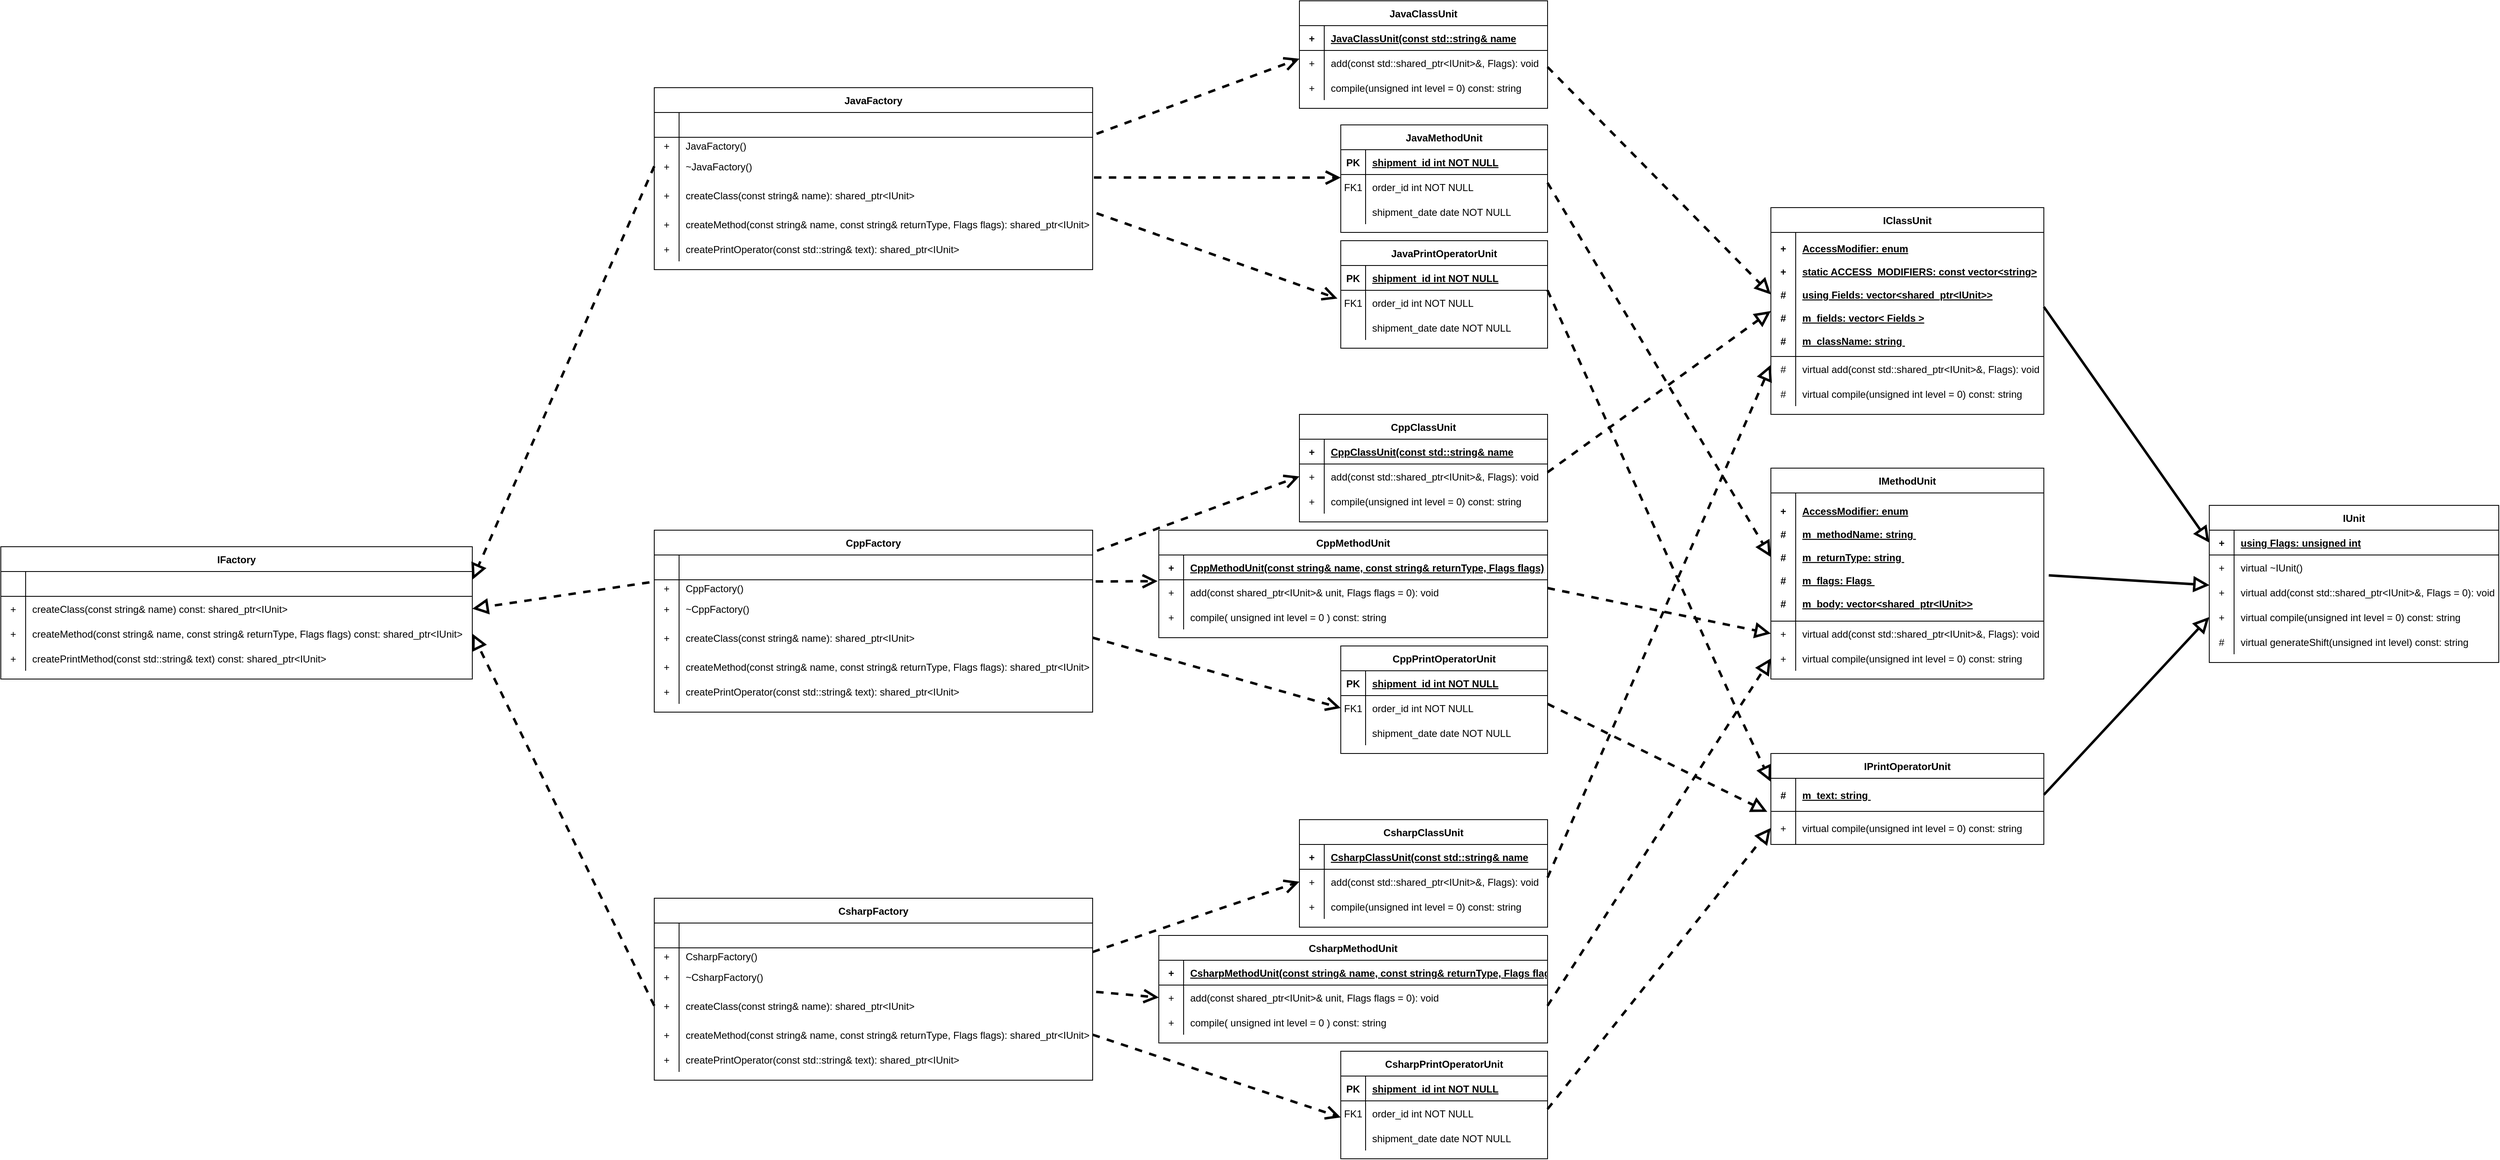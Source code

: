 <mxfile version="21.3.2" type="device">
  <diagram id="R2lEEEUBdFMjLlhIrx00" name="Page-1">
    <mxGraphModel dx="3475" dy="2553" grid="1" gridSize="10" guides="1" tooltips="1" connect="1" arrows="1" fold="1" page="1" pageScale="1" pageWidth="850" pageHeight="1100" math="0" shadow="0" extFonts="Permanent Marker^https://fonts.googleapis.com/css?family=Permanent+Marker">
      <root>
        <mxCell id="0" />
        <mxCell id="1" parent="0" />
        <mxCell id="C-vyLk0tnHw3VtMMgP7b-2" value="CppFactory" style="shape=table;startSize=30;container=1;collapsible=1;childLayout=tableLayout;fixedRows=1;rowLines=0;fontStyle=1;align=center;resizeLast=1;" parent="1" vertex="1">
          <mxGeometry y="250" width="530" height="220" as="geometry" />
        </mxCell>
        <mxCell id="C-vyLk0tnHw3VtMMgP7b-3" value="" style="shape=partialRectangle;collapsible=0;dropTarget=0;pointerEvents=0;fillColor=none;points=[[0,0.5],[1,0.5]];portConstraint=eastwest;top=0;left=0;right=0;bottom=1;" parent="C-vyLk0tnHw3VtMMgP7b-2" vertex="1">
          <mxGeometry y="30" width="530" height="30" as="geometry" />
        </mxCell>
        <mxCell id="C-vyLk0tnHw3VtMMgP7b-4" value="" style="shape=partialRectangle;overflow=hidden;connectable=0;fillColor=none;top=0;left=0;bottom=0;right=0;fontStyle=1;" parent="C-vyLk0tnHw3VtMMgP7b-3" vertex="1">
          <mxGeometry width="30" height="30" as="geometry">
            <mxRectangle width="30" height="30" as="alternateBounds" />
          </mxGeometry>
        </mxCell>
        <mxCell id="C-vyLk0tnHw3VtMMgP7b-5" value="" style="shape=partialRectangle;overflow=hidden;connectable=0;fillColor=none;top=0;left=0;bottom=0;right=0;align=left;spacingLeft=6;fontStyle=5;" parent="C-vyLk0tnHw3VtMMgP7b-3" vertex="1">
          <mxGeometry x="30" width="500" height="30" as="geometry">
            <mxRectangle width="500" height="30" as="alternateBounds" />
          </mxGeometry>
        </mxCell>
        <mxCell id="C-vyLk0tnHw3VtMMgP7b-6" value="" style="shape=partialRectangle;collapsible=0;dropTarget=0;pointerEvents=0;fillColor=none;points=[[0,0.5],[1,0.5]];portConstraint=eastwest;top=0;left=0;right=0;bottom=0;" parent="C-vyLk0tnHw3VtMMgP7b-2" vertex="1">
          <mxGeometry y="60" width="530" height="20" as="geometry" />
        </mxCell>
        <mxCell id="C-vyLk0tnHw3VtMMgP7b-7" value="+" style="shape=partialRectangle;overflow=hidden;connectable=0;fillColor=none;top=0;left=0;bottom=0;right=0;" parent="C-vyLk0tnHw3VtMMgP7b-6" vertex="1">
          <mxGeometry width="30" height="20" as="geometry">
            <mxRectangle width="30" height="20" as="alternateBounds" />
          </mxGeometry>
        </mxCell>
        <mxCell id="C-vyLk0tnHw3VtMMgP7b-8" value="CppFactory()" style="shape=partialRectangle;overflow=hidden;connectable=0;fillColor=none;top=0;left=0;bottom=0;right=0;align=left;spacingLeft=6;" parent="C-vyLk0tnHw3VtMMgP7b-6" vertex="1">
          <mxGeometry x="30" width="500" height="20" as="geometry">
            <mxRectangle width="500" height="20" as="alternateBounds" />
          </mxGeometry>
        </mxCell>
        <mxCell id="C-vyLk0tnHw3VtMMgP7b-9" value="" style="shape=partialRectangle;collapsible=0;dropTarget=0;pointerEvents=0;fillColor=none;points=[[0,0.5],[1,0.5]];portConstraint=eastwest;top=0;left=0;right=0;bottom=0;" parent="C-vyLk0tnHw3VtMMgP7b-2" vertex="1">
          <mxGeometry y="80" width="530" height="30" as="geometry" />
        </mxCell>
        <mxCell id="C-vyLk0tnHw3VtMMgP7b-10" value="+" style="shape=partialRectangle;overflow=hidden;connectable=0;fillColor=none;top=0;left=0;bottom=0;right=0;" parent="C-vyLk0tnHw3VtMMgP7b-9" vertex="1">
          <mxGeometry width="30" height="30" as="geometry">
            <mxRectangle width="30" height="30" as="alternateBounds" />
          </mxGeometry>
        </mxCell>
        <mxCell id="C-vyLk0tnHw3VtMMgP7b-11" value="~CppFactory()" style="shape=partialRectangle;overflow=hidden;connectable=0;fillColor=none;top=0;left=0;bottom=0;right=0;align=left;spacingLeft=6;" parent="C-vyLk0tnHw3VtMMgP7b-9" vertex="1">
          <mxGeometry x="30" width="500" height="30" as="geometry">
            <mxRectangle width="500" height="30" as="alternateBounds" />
          </mxGeometry>
        </mxCell>
        <mxCell id="muxyDqSTh95r2Ukf36ne-186" value="" style="shape=partialRectangle;collapsible=0;dropTarget=0;pointerEvents=0;fillColor=none;points=[[0,0.5],[1,0.5]];portConstraint=eastwest;top=0;left=0;right=0;bottom=0;" parent="C-vyLk0tnHw3VtMMgP7b-2" vertex="1">
          <mxGeometry y="110" width="530" height="40" as="geometry" />
        </mxCell>
        <mxCell id="muxyDqSTh95r2Ukf36ne-187" value="+" style="shape=partialRectangle;overflow=hidden;connectable=0;fillColor=none;top=0;left=0;bottom=0;right=0;" parent="muxyDqSTh95r2Ukf36ne-186" vertex="1">
          <mxGeometry width="30" height="40" as="geometry">
            <mxRectangle width="30" height="40" as="alternateBounds" />
          </mxGeometry>
        </mxCell>
        <mxCell id="muxyDqSTh95r2Ukf36ne-188" value="createClass(const string&amp; name): shared_ptr&lt;IUnit&gt;" style="shape=partialRectangle;overflow=hidden;connectable=0;fillColor=none;top=0;left=0;bottom=0;right=0;align=left;spacingLeft=6;" parent="muxyDqSTh95r2Ukf36ne-186" vertex="1">
          <mxGeometry x="30" width="500" height="40" as="geometry">
            <mxRectangle width="500" height="40" as="alternateBounds" />
          </mxGeometry>
        </mxCell>
        <mxCell id="muxyDqSTh95r2Ukf36ne-189" value="" style="shape=partialRectangle;collapsible=0;dropTarget=0;pointerEvents=0;fillColor=none;points=[[0,0.5],[1,0.5]];portConstraint=eastwest;top=0;left=0;right=0;bottom=0;" parent="C-vyLk0tnHw3VtMMgP7b-2" vertex="1">
          <mxGeometry y="150" width="530" height="30" as="geometry" />
        </mxCell>
        <mxCell id="muxyDqSTh95r2Ukf36ne-190" value="+" style="shape=partialRectangle;overflow=hidden;connectable=0;fillColor=none;top=0;left=0;bottom=0;right=0;" parent="muxyDqSTh95r2Ukf36ne-189" vertex="1">
          <mxGeometry width="30" height="30" as="geometry">
            <mxRectangle width="30" height="30" as="alternateBounds" />
          </mxGeometry>
        </mxCell>
        <mxCell id="muxyDqSTh95r2Ukf36ne-191" value="createMethod(const string&amp; name, const string&amp; returnType, Flags flags): shared_ptr&lt;IUnit&gt;" style="shape=partialRectangle;overflow=hidden;connectable=0;fillColor=none;top=0;left=0;bottom=0;right=0;align=left;spacingLeft=6;" parent="muxyDqSTh95r2Ukf36ne-189" vertex="1">
          <mxGeometry x="30" width="500" height="30" as="geometry">
            <mxRectangle width="500" height="30" as="alternateBounds" />
          </mxGeometry>
        </mxCell>
        <mxCell id="muxyDqSTh95r2Ukf36ne-192" value="" style="shape=partialRectangle;collapsible=0;dropTarget=0;pointerEvents=0;fillColor=none;points=[[0,0.5],[1,0.5]];portConstraint=eastwest;top=0;left=0;right=0;bottom=0;" parent="C-vyLk0tnHw3VtMMgP7b-2" vertex="1">
          <mxGeometry y="180" width="530" height="30" as="geometry" />
        </mxCell>
        <mxCell id="muxyDqSTh95r2Ukf36ne-193" value="+" style="shape=partialRectangle;overflow=hidden;connectable=0;fillColor=none;top=0;left=0;bottom=0;right=0;" parent="muxyDqSTh95r2Ukf36ne-192" vertex="1">
          <mxGeometry width="30" height="30" as="geometry">
            <mxRectangle width="30" height="30" as="alternateBounds" />
          </mxGeometry>
        </mxCell>
        <mxCell id="muxyDqSTh95r2Ukf36ne-194" value="createPrintOperator(const std::string&amp; text): shared_ptr&lt;IUnit&gt;" style="shape=partialRectangle;overflow=hidden;connectable=0;fillColor=none;top=0;left=0;bottom=0;right=0;align=left;spacingLeft=6;" parent="muxyDqSTh95r2Ukf36ne-192" vertex="1">
          <mxGeometry x="30" width="500" height="30" as="geometry">
            <mxRectangle width="500" height="30" as="alternateBounds" />
          </mxGeometry>
        </mxCell>
        <mxCell id="C-vyLk0tnHw3VtMMgP7b-13" value="CppClassUnit" style="shape=table;startSize=30;container=1;collapsible=1;childLayout=tableLayout;fixedRows=1;rowLines=0;fontStyle=1;align=center;resizeLast=1;" parent="1" vertex="1">
          <mxGeometry x="780" y="110" width="300" height="130" as="geometry" />
        </mxCell>
        <mxCell id="C-vyLk0tnHw3VtMMgP7b-14" value="" style="shape=partialRectangle;collapsible=0;dropTarget=0;pointerEvents=0;fillColor=none;points=[[0,0.5],[1,0.5]];portConstraint=eastwest;top=0;left=0;right=0;bottom=1;" parent="C-vyLk0tnHw3VtMMgP7b-13" vertex="1">
          <mxGeometry y="30" width="300" height="30" as="geometry" />
        </mxCell>
        <mxCell id="C-vyLk0tnHw3VtMMgP7b-15" value="+" style="shape=partialRectangle;overflow=hidden;connectable=0;fillColor=none;top=0;left=0;bottom=0;right=0;fontStyle=1;" parent="C-vyLk0tnHw3VtMMgP7b-14" vertex="1">
          <mxGeometry width="30" height="30" as="geometry">
            <mxRectangle width="30" height="30" as="alternateBounds" />
          </mxGeometry>
        </mxCell>
        <mxCell id="C-vyLk0tnHw3VtMMgP7b-16" value="CppClassUnit(const std::string&amp; name " style="shape=partialRectangle;overflow=hidden;connectable=0;fillColor=none;top=0;left=0;bottom=0;right=0;align=left;spacingLeft=6;fontStyle=5;" parent="C-vyLk0tnHw3VtMMgP7b-14" vertex="1">
          <mxGeometry x="30" width="270" height="30" as="geometry">
            <mxRectangle width="270" height="30" as="alternateBounds" />
          </mxGeometry>
        </mxCell>
        <mxCell id="C-vyLk0tnHw3VtMMgP7b-17" value="" style="shape=partialRectangle;collapsible=0;dropTarget=0;pointerEvents=0;fillColor=none;points=[[0,0.5],[1,0.5]];portConstraint=eastwest;top=0;left=0;right=0;bottom=0;" parent="C-vyLk0tnHw3VtMMgP7b-13" vertex="1">
          <mxGeometry y="60" width="300" height="30" as="geometry" />
        </mxCell>
        <mxCell id="C-vyLk0tnHw3VtMMgP7b-18" value="+" style="shape=partialRectangle;overflow=hidden;connectable=0;fillColor=none;top=0;left=0;bottom=0;right=0;" parent="C-vyLk0tnHw3VtMMgP7b-17" vertex="1">
          <mxGeometry width="30" height="30" as="geometry">
            <mxRectangle width="30" height="30" as="alternateBounds" />
          </mxGeometry>
        </mxCell>
        <mxCell id="C-vyLk0tnHw3VtMMgP7b-19" value="add(const std::shared_ptr&lt;IUnit&gt;&amp;, Flags): void" style="shape=partialRectangle;overflow=hidden;connectable=0;fillColor=none;top=0;left=0;bottom=0;right=0;align=left;spacingLeft=6;" parent="C-vyLk0tnHw3VtMMgP7b-17" vertex="1">
          <mxGeometry x="30" width="270" height="30" as="geometry">
            <mxRectangle width="270" height="30" as="alternateBounds" />
          </mxGeometry>
        </mxCell>
        <mxCell id="C-vyLk0tnHw3VtMMgP7b-20" value="" style="shape=partialRectangle;collapsible=0;dropTarget=0;pointerEvents=0;fillColor=none;points=[[0,0.5],[1,0.5]];portConstraint=eastwest;top=0;left=0;right=0;bottom=0;" parent="C-vyLk0tnHw3VtMMgP7b-13" vertex="1">
          <mxGeometry y="90" width="300" height="30" as="geometry" />
        </mxCell>
        <mxCell id="C-vyLk0tnHw3VtMMgP7b-21" value="+" style="shape=partialRectangle;overflow=hidden;connectable=0;fillColor=none;top=0;left=0;bottom=0;right=0;" parent="C-vyLk0tnHw3VtMMgP7b-20" vertex="1">
          <mxGeometry width="30" height="30" as="geometry">
            <mxRectangle width="30" height="30" as="alternateBounds" />
          </mxGeometry>
        </mxCell>
        <mxCell id="C-vyLk0tnHw3VtMMgP7b-22" value="compile(unsigned int level = 0) const: string" style="shape=partialRectangle;overflow=hidden;connectable=0;fillColor=none;top=0;left=0;bottom=0;right=0;align=left;spacingLeft=6;" parent="C-vyLk0tnHw3VtMMgP7b-20" vertex="1">
          <mxGeometry x="30" width="270" height="30" as="geometry">
            <mxRectangle width="270" height="30" as="alternateBounds" />
          </mxGeometry>
        </mxCell>
        <mxCell id="C-vyLk0tnHw3VtMMgP7b-23" value="IFactory" style="shape=table;startSize=30;container=1;collapsible=1;childLayout=tableLayout;fixedRows=1;rowLines=0;fontStyle=1;align=center;resizeLast=1;" parent="1" vertex="1">
          <mxGeometry x="-790" y="270" width="570" height="160" as="geometry" />
        </mxCell>
        <mxCell id="C-vyLk0tnHw3VtMMgP7b-24" value="" style="shape=partialRectangle;collapsible=0;dropTarget=0;pointerEvents=0;fillColor=none;points=[[0,0.5],[1,0.5]];portConstraint=eastwest;top=0;left=0;right=0;bottom=1;" parent="C-vyLk0tnHw3VtMMgP7b-23" vertex="1">
          <mxGeometry y="30" width="570" height="30" as="geometry" />
        </mxCell>
        <mxCell id="C-vyLk0tnHw3VtMMgP7b-25" value="" style="shape=partialRectangle;overflow=hidden;connectable=0;fillColor=none;top=0;left=0;bottom=0;right=0;fontStyle=1;" parent="C-vyLk0tnHw3VtMMgP7b-24" vertex="1">
          <mxGeometry width="30" height="30" as="geometry">
            <mxRectangle width="30" height="30" as="alternateBounds" />
          </mxGeometry>
        </mxCell>
        <mxCell id="C-vyLk0tnHw3VtMMgP7b-26" value="" style="shape=partialRectangle;overflow=hidden;connectable=0;fillColor=none;top=0;left=0;bottom=0;right=0;align=left;spacingLeft=6;fontStyle=5;" parent="C-vyLk0tnHw3VtMMgP7b-24" vertex="1">
          <mxGeometry x="30" width="540" height="30" as="geometry">
            <mxRectangle width="540" height="30" as="alternateBounds" />
          </mxGeometry>
        </mxCell>
        <mxCell id="C-vyLk0tnHw3VtMMgP7b-27" value="" style="shape=partialRectangle;collapsible=0;dropTarget=0;pointerEvents=0;fillColor=none;points=[[0,0.5],[1,0.5]];portConstraint=eastwest;top=0;left=0;right=0;bottom=0;" parent="C-vyLk0tnHw3VtMMgP7b-23" vertex="1">
          <mxGeometry y="60" width="570" height="30" as="geometry" />
        </mxCell>
        <mxCell id="C-vyLk0tnHw3VtMMgP7b-28" value="+" style="shape=partialRectangle;overflow=hidden;connectable=0;fillColor=none;top=0;left=0;bottom=0;right=0;" parent="C-vyLk0tnHw3VtMMgP7b-27" vertex="1">
          <mxGeometry width="30" height="30" as="geometry">
            <mxRectangle width="30" height="30" as="alternateBounds" />
          </mxGeometry>
        </mxCell>
        <mxCell id="C-vyLk0tnHw3VtMMgP7b-29" value="createClass(const string&amp; name) const: shared_ptr&lt;IUnit&gt; " style="shape=partialRectangle;overflow=hidden;connectable=0;fillColor=none;top=0;left=0;bottom=0;right=0;align=left;spacingLeft=6;" parent="C-vyLk0tnHw3VtMMgP7b-27" vertex="1">
          <mxGeometry x="30" width="540" height="30" as="geometry">
            <mxRectangle width="540" height="30" as="alternateBounds" />
          </mxGeometry>
        </mxCell>
        <mxCell id="muxyDqSTh95r2Ukf36ne-180" value="" style="shape=partialRectangle;collapsible=0;dropTarget=0;pointerEvents=0;fillColor=none;points=[[0,0.5],[1,0.5]];portConstraint=eastwest;top=0;left=0;right=0;bottom=0;" parent="C-vyLk0tnHw3VtMMgP7b-23" vertex="1">
          <mxGeometry y="90" width="570" height="30" as="geometry" />
        </mxCell>
        <mxCell id="muxyDqSTh95r2Ukf36ne-181" value="+" style="shape=partialRectangle;overflow=hidden;connectable=0;fillColor=none;top=0;left=0;bottom=0;right=0;" parent="muxyDqSTh95r2Ukf36ne-180" vertex="1">
          <mxGeometry width="30" height="30" as="geometry">
            <mxRectangle width="30" height="30" as="alternateBounds" />
          </mxGeometry>
        </mxCell>
        <mxCell id="muxyDqSTh95r2Ukf36ne-182" value="createMethod(const string&amp; name, const string&amp; returnType, Flags flags) const: shared_ptr&lt;IUnit&gt;" style="shape=partialRectangle;overflow=hidden;connectable=0;fillColor=none;top=0;left=0;bottom=0;right=0;align=left;spacingLeft=6;" parent="muxyDqSTh95r2Ukf36ne-180" vertex="1">
          <mxGeometry x="30" width="540" height="30" as="geometry">
            <mxRectangle width="540" height="30" as="alternateBounds" />
          </mxGeometry>
        </mxCell>
        <mxCell id="muxyDqSTh95r2Ukf36ne-183" value="" style="shape=partialRectangle;collapsible=0;dropTarget=0;pointerEvents=0;fillColor=none;points=[[0,0.5],[1,0.5]];portConstraint=eastwest;top=0;left=0;right=0;bottom=0;" parent="C-vyLk0tnHw3VtMMgP7b-23" vertex="1">
          <mxGeometry y="120" width="570" height="30" as="geometry" />
        </mxCell>
        <mxCell id="muxyDqSTh95r2Ukf36ne-184" value="+" style="shape=partialRectangle;overflow=hidden;connectable=0;fillColor=none;top=0;left=0;bottom=0;right=0;" parent="muxyDqSTh95r2Ukf36ne-183" vertex="1">
          <mxGeometry width="30" height="30" as="geometry">
            <mxRectangle width="30" height="30" as="alternateBounds" />
          </mxGeometry>
        </mxCell>
        <mxCell id="muxyDqSTh95r2Ukf36ne-185" value="createPrintMethod(const std::string&amp; text) const: shared_ptr&lt;IUnit&gt;" style="shape=partialRectangle;overflow=hidden;connectable=0;fillColor=none;top=0;left=0;bottom=0;right=0;align=left;spacingLeft=6;" parent="muxyDqSTh95r2Ukf36ne-183" vertex="1">
          <mxGeometry x="30" width="540" height="30" as="geometry">
            <mxRectangle width="540" height="30" as="alternateBounds" />
          </mxGeometry>
        </mxCell>
        <mxCell id="muxyDqSTh95r2Ukf36ne-52" value="IMethodUnit" style="shape=table;startSize=30;container=1;collapsible=1;childLayout=tableLayout;fixedRows=1;rowLines=0;fontStyle=1;align=center;resizeLast=1;" parent="1" vertex="1">
          <mxGeometry x="1350" y="175" width="330" height="255" as="geometry" />
        </mxCell>
        <mxCell id="muxyDqSTh95r2Ukf36ne-53" value="" style="shape=partialRectangle;collapsible=0;dropTarget=0;pointerEvents=0;fillColor=none;points=[[0,0.5],[1,0.5]];portConstraint=eastwest;top=0;left=0;right=0;bottom=1;" parent="muxyDqSTh95r2Ukf36ne-52" vertex="1">
          <mxGeometry y="30" width="330" height="155" as="geometry" />
        </mxCell>
        <mxCell id="muxyDqSTh95r2Ukf36ne-54" value="+&#xa;&#xa;#&#xa;&#xa;#&#xa;&#xa;#&#xa;&#xa;#" style="shape=partialRectangle;overflow=hidden;connectable=0;fillColor=none;top=0;left=0;bottom=0;right=0;fontStyle=1;" parent="muxyDqSTh95r2Ukf36ne-53" vertex="1">
          <mxGeometry width="30" height="155" as="geometry">
            <mxRectangle width="30" height="155" as="alternateBounds" />
          </mxGeometry>
        </mxCell>
        <mxCell id="muxyDqSTh95r2Ukf36ne-55" value="AccessModifier: enum&#xa;&#xa;m_methodName: string &#xa;&#xa;m_returnType: string &#xa;&#xa;m_flags: Flags &#xa;&#xa;m_body: vector&lt;shared_ptr&lt;IUnit&gt;&gt;" style="shape=partialRectangle;overflow=hidden;connectable=0;fillColor=none;top=0;left=0;bottom=0;right=0;align=left;spacingLeft=6;fontStyle=5;" parent="muxyDqSTh95r2Ukf36ne-53" vertex="1">
          <mxGeometry x="30" width="300" height="155" as="geometry">
            <mxRectangle width="300" height="155" as="alternateBounds" />
          </mxGeometry>
        </mxCell>
        <mxCell id="muxyDqSTh95r2Ukf36ne-56" value="" style="shape=partialRectangle;collapsible=0;dropTarget=0;pointerEvents=0;fillColor=none;points=[[0,0.5],[1,0.5]];portConstraint=eastwest;top=0;left=0;right=0;bottom=0;" parent="muxyDqSTh95r2Ukf36ne-52" vertex="1">
          <mxGeometry y="185" width="330" height="30" as="geometry" />
        </mxCell>
        <mxCell id="muxyDqSTh95r2Ukf36ne-57" value="+" style="shape=partialRectangle;overflow=hidden;connectable=0;fillColor=none;top=0;left=0;bottom=0;right=0;" parent="muxyDqSTh95r2Ukf36ne-56" vertex="1">
          <mxGeometry width="30" height="30" as="geometry">
            <mxRectangle width="30" height="30" as="alternateBounds" />
          </mxGeometry>
        </mxCell>
        <mxCell id="muxyDqSTh95r2Ukf36ne-58" value="virtual add(const std::shared_ptr&lt;IUnit&gt;&amp;, Flags): void" style="shape=partialRectangle;overflow=hidden;connectable=0;fillColor=none;top=0;left=0;bottom=0;right=0;align=left;spacingLeft=6;" parent="muxyDqSTh95r2Ukf36ne-56" vertex="1">
          <mxGeometry x="30" width="300" height="30" as="geometry">
            <mxRectangle width="300" height="30" as="alternateBounds" />
          </mxGeometry>
        </mxCell>
        <mxCell id="muxyDqSTh95r2Ukf36ne-59" value="" style="shape=partialRectangle;collapsible=0;dropTarget=0;pointerEvents=0;fillColor=none;points=[[0,0.5],[1,0.5]];portConstraint=eastwest;top=0;left=0;right=0;bottom=0;" parent="muxyDqSTh95r2Ukf36ne-52" vertex="1">
          <mxGeometry y="215" width="330" height="30" as="geometry" />
        </mxCell>
        <mxCell id="muxyDqSTh95r2Ukf36ne-60" value="+" style="shape=partialRectangle;overflow=hidden;connectable=0;fillColor=none;top=0;left=0;bottom=0;right=0;" parent="muxyDqSTh95r2Ukf36ne-59" vertex="1">
          <mxGeometry width="30" height="30" as="geometry">
            <mxRectangle width="30" height="30" as="alternateBounds" />
          </mxGeometry>
        </mxCell>
        <mxCell id="muxyDqSTh95r2Ukf36ne-61" value="virtual compile(unsigned int level = 0) const: string" style="shape=partialRectangle;overflow=hidden;connectable=0;fillColor=none;top=0;left=0;bottom=0;right=0;align=left;spacingLeft=6;" parent="muxyDqSTh95r2Ukf36ne-59" vertex="1">
          <mxGeometry x="30" width="300" height="30" as="geometry">
            <mxRectangle width="300" height="30" as="alternateBounds" />
          </mxGeometry>
        </mxCell>
        <mxCell id="muxyDqSTh95r2Ukf36ne-82" value="CppMethodUnit" style="shape=table;startSize=30;container=1;collapsible=1;childLayout=tableLayout;fixedRows=1;rowLines=0;fontStyle=1;align=center;resizeLast=1;" parent="1" vertex="1">
          <mxGeometry x="610" y="250" width="470" height="130" as="geometry" />
        </mxCell>
        <mxCell id="muxyDqSTh95r2Ukf36ne-83" value="" style="shape=partialRectangle;collapsible=0;dropTarget=0;pointerEvents=0;fillColor=none;points=[[0,0.5],[1,0.5]];portConstraint=eastwest;top=0;left=0;right=0;bottom=1;" parent="muxyDqSTh95r2Ukf36ne-82" vertex="1">
          <mxGeometry y="30" width="470" height="30" as="geometry" />
        </mxCell>
        <mxCell id="muxyDqSTh95r2Ukf36ne-84" value="+" style="shape=partialRectangle;overflow=hidden;connectable=0;fillColor=none;top=0;left=0;bottom=0;right=0;fontStyle=1;" parent="muxyDqSTh95r2Ukf36ne-83" vertex="1">
          <mxGeometry width="30" height="30" as="geometry">
            <mxRectangle width="30" height="30" as="alternateBounds" />
          </mxGeometry>
        </mxCell>
        <mxCell id="muxyDqSTh95r2Ukf36ne-85" value="CppMethodUnit(const string&amp; name, const string&amp; returnType, Flags flags) " style="shape=partialRectangle;overflow=hidden;connectable=0;fillColor=none;top=0;left=0;bottom=0;right=0;align=left;spacingLeft=6;fontStyle=5;" parent="muxyDqSTh95r2Ukf36ne-83" vertex="1">
          <mxGeometry x="30" width="440" height="30" as="geometry">
            <mxRectangle width="440" height="30" as="alternateBounds" />
          </mxGeometry>
        </mxCell>
        <mxCell id="muxyDqSTh95r2Ukf36ne-86" value="" style="shape=partialRectangle;collapsible=0;dropTarget=0;pointerEvents=0;fillColor=none;points=[[0,0.5],[1,0.5]];portConstraint=eastwest;top=0;left=0;right=0;bottom=0;" parent="muxyDqSTh95r2Ukf36ne-82" vertex="1">
          <mxGeometry y="60" width="470" height="30" as="geometry" />
        </mxCell>
        <mxCell id="muxyDqSTh95r2Ukf36ne-87" value="+" style="shape=partialRectangle;overflow=hidden;connectable=0;fillColor=none;top=0;left=0;bottom=0;right=0;" parent="muxyDqSTh95r2Ukf36ne-86" vertex="1">
          <mxGeometry width="30" height="30" as="geometry">
            <mxRectangle width="30" height="30" as="alternateBounds" />
          </mxGeometry>
        </mxCell>
        <mxCell id="muxyDqSTh95r2Ukf36ne-88" value="add(const shared_ptr&lt;IUnit&gt;&amp; unit, Flags flags = 0): void" style="shape=partialRectangle;overflow=hidden;connectable=0;fillColor=none;top=0;left=0;bottom=0;right=0;align=left;spacingLeft=6;" parent="muxyDqSTh95r2Ukf36ne-86" vertex="1">
          <mxGeometry x="30" width="440" height="30" as="geometry">
            <mxRectangle width="440" height="30" as="alternateBounds" />
          </mxGeometry>
        </mxCell>
        <mxCell id="muxyDqSTh95r2Ukf36ne-89" value="" style="shape=partialRectangle;collapsible=0;dropTarget=0;pointerEvents=0;fillColor=none;points=[[0,0.5],[1,0.5]];portConstraint=eastwest;top=0;left=0;right=0;bottom=0;" parent="muxyDqSTh95r2Ukf36ne-82" vertex="1">
          <mxGeometry y="90" width="470" height="30" as="geometry" />
        </mxCell>
        <mxCell id="muxyDqSTh95r2Ukf36ne-90" value="+" style="shape=partialRectangle;overflow=hidden;connectable=0;fillColor=none;top=0;left=0;bottom=0;right=0;" parent="muxyDqSTh95r2Ukf36ne-89" vertex="1">
          <mxGeometry width="30" height="30" as="geometry">
            <mxRectangle width="30" height="30" as="alternateBounds" />
          </mxGeometry>
        </mxCell>
        <mxCell id="muxyDqSTh95r2Ukf36ne-91" value="compile( unsigned int level = 0 ) const: string" style="shape=partialRectangle;overflow=hidden;connectable=0;fillColor=none;top=0;left=0;bottom=0;right=0;align=left;spacingLeft=6;" parent="muxyDqSTh95r2Ukf36ne-89" vertex="1">
          <mxGeometry x="30" width="440" height="30" as="geometry">
            <mxRectangle width="440" height="30" as="alternateBounds" />
          </mxGeometry>
        </mxCell>
        <mxCell id="muxyDqSTh95r2Ukf36ne-92" value="JavaMethodUnit" style="shape=table;startSize=30;container=1;collapsible=1;childLayout=tableLayout;fixedRows=1;rowLines=0;fontStyle=1;align=center;resizeLast=1;" parent="1" vertex="1">
          <mxGeometry x="830" y="-240" width="250" height="130" as="geometry" />
        </mxCell>
        <mxCell id="muxyDqSTh95r2Ukf36ne-93" value="" style="shape=partialRectangle;collapsible=0;dropTarget=0;pointerEvents=0;fillColor=none;points=[[0,0.5],[1,0.5]];portConstraint=eastwest;top=0;left=0;right=0;bottom=1;" parent="muxyDqSTh95r2Ukf36ne-92" vertex="1">
          <mxGeometry y="30" width="250" height="30" as="geometry" />
        </mxCell>
        <mxCell id="muxyDqSTh95r2Ukf36ne-94" value="PK" style="shape=partialRectangle;overflow=hidden;connectable=0;fillColor=none;top=0;left=0;bottom=0;right=0;fontStyle=1;" parent="muxyDqSTh95r2Ukf36ne-93" vertex="1">
          <mxGeometry width="30" height="30" as="geometry">
            <mxRectangle width="30" height="30" as="alternateBounds" />
          </mxGeometry>
        </mxCell>
        <mxCell id="muxyDqSTh95r2Ukf36ne-95" value="shipment_id int NOT NULL " style="shape=partialRectangle;overflow=hidden;connectable=0;fillColor=none;top=0;left=0;bottom=0;right=0;align=left;spacingLeft=6;fontStyle=5;" parent="muxyDqSTh95r2Ukf36ne-93" vertex="1">
          <mxGeometry x="30" width="220" height="30" as="geometry">
            <mxRectangle width="220" height="30" as="alternateBounds" />
          </mxGeometry>
        </mxCell>
        <mxCell id="muxyDqSTh95r2Ukf36ne-96" value="" style="shape=partialRectangle;collapsible=0;dropTarget=0;pointerEvents=0;fillColor=none;points=[[0,0.5],[1,0.5]];portConstraint=eastwest;top=0;left=0;right=0;bottom=0;" parent="muxyDqSTh95r2Ukf36ne-92" vertex="1">
          <mxGeometry y="60" width="250" height="30" as="geometry" />
        </mxCell>
        <mxCell id="muxyDqSTh95r2Ukf36ne-97" value="FK1" style="shape=partialRectangle;overflow=hidden;connectable=0;fillColor=none;top=0;left=0;bottom=0;right=0;" parent="muxyDqSTh95r2Ukf36ne-96" vertex="1">
          <mxGeometry width="30" height="30" as="geometry">
            <mxRectangle width="30" height="30" as="alternateBounds" />
          </mxGeometry>
        </mxCell>
        <mxCell id="muxyDqSTh95r2Ukf36ne-98" value="order_id int NOT NULL" style="shape=partialRectangle;overflow=hidden;connectable=0;fillColor=none;top=0;left=0;bottom=0;right=0;align=left;spacingLeft=6;" parent="muxyDqSTh95r2Ukf36ne-96" vertex="1">
          <mxGeometry x="30" width="220" height="30" as="geometry">
            <mxRectangle width="220" height="30" as="alternateBounds" />
          </mxGeometry>
        </mxCell>
        <mxCell id="muxyDqSTh95r2Ukf36ne-99" value="" style="shape=partialRectangle;collapsible=0;dropTarget=0;pointerEvents=0;fillColor=none;points=[[0,0.5],[1,0.5]];portConstraint=eastwest;top=0;left=0;right=0;bottom=0;" parent="muxyDqSTh95r2Ukf36ne-92" vertex="1">
          <mxGeometry y="90" width="250" height="30" as="geometry" />
        </mxCell>
        <mxCell id="muxyDqSTh95r2Ukf36ne-100" value="" style="shape=partialRectangle;overflow=hidden;connectable=0;fillColor=none;top=0;left=0;bottom=0;right=0;" parent="muxyDqSTh95r2Ukf36ne-99" vertex="1">
          <mxGeometry width="30" height="30" as="geometry">
            <mxRectangle width="30" height="30" as="alternateBounds" />
          </mxGeometry>
        </mxCell>
        <mxCell id="muxyDqSTh95r2Ukf36ne-101" value="shipment_date date NOT NULL" style="shape=partialRectangle;overflow=hidden;connectable=0;fillColor=none;top=0;left=0;bottom=0;right=0;align=left;spacingLeft=6;" parent="muxyDqSTh95r2Ukf36ne-99" vertex="1">
          <mxGeometry x="30" width="220" height="30" as="geometry">
            <mxRectangle width="220" height="30" as="alternateBounds" />
          </mxGeometry>
        </mxCell>
        <mxCell id="muxyDqSTh95r2Ukf36ne-112" value="JavaPrintOperatorUnit" style="shape=table;startSize=30;container=1;collapsible=1;childLayout=tableLayout;fixedRows=1;rowLines=0;fontStyle=1;align=center;resizeLast=1;" parent="1" vertex="1">
          <mxGeometry x="830" y="-100" width="250" height="130" as="geometry" />
        </mxCell>
        <mxCell id="muxyDqSTh95r2Ukf36ne-113" value="" style="shape=partialRectangle;collapsible=0;dropTarget=0;pointerEvents=0;fillColor=none;points=[[0,0.5],[1,0.5]];portConstraint=eastwest;top=0;left=0;right=0;bottom=1;" parent="muxyDqSTh95r2Ukf36ne-112" vertex="1">
          <mxGeometry y="30" width="250" height="30" as="geometry" />
        </mxCell>
        <mxCell id="muxyDqSTh95r2Ukf36ne-114" value="PK" style="shape=partialRectangle;overflow=hidden;connectable=0;fillColor=none;top=0;left=0;bottom=0;right=0;fontStyle=1;" parent="muxyDqSTh95r2Ukf36ne-113" vertex="1">
          <mxGeometry width="30" height="30" as="geometry">
            <mxRectangle width="30" height="30" as="alternateBounds" />
          </mxGeometry>
        </mxCell>
        <mxCell id="muxyDqSTh95r2Ukf36ne-115" value="shipment_id int NOT NULL " style="shape=partialRectangle;overflow=hidden;connectable=0;fillColor=none;top=0;left=0;bottom=0;right=0;align=left;spacingLeft=6;fontStyle=5;" parent="muxyDqSTh95r2Ukf36ne-113" vertex="1">
          <mxGeometry x="30" width="220" height="30" as="geometry">
            <mxRectangle width="220" height="30" as="alternateBounds" />
          </mxGeometry>
        </mxCell>
        <mxCell id="muxyDqSTh95r2Ukf36ne-116" value="" style="shape=partialRectangle;collapsible=0;dropTarget=0;pointerEvents=0;fillColor=none;points=[[0,0.5],[1,0.5]];portConstraint=eastwest;top=0;left=0;right=0;bottom=0;" parent="muxyDqSTh95r2Ukf36ne-112" vertex="1">
          <mxGeometry y="60" width="250" height="30" as="geometry" />
        </mxCell>
        <mxCell id="muxyDqSTh95r2Ukf36ne-117" value="FK1" style="shape=partialRectangle;overflow=hidden;connectable=0;fillColor=none;top=0;left=0;bottom=0;right=0;" parent="muxyDqSTh95r2Ukf36ne-116" vertex="1">
          <mxGeometry width="30" height="30" as="geometry">
            <mxRectangle width="30" height="30" as="alternateBounds" />
          </mxGeometry>
        </mxCell>
        <mxCell id="muxyDqSTh95r2Ukf36ne-118" value="order_id int NOT NULL" style="shape=partialRectangle;overflow=hidden;connectable=0;fillColor=none;top=0;left=0;bottom=0;right=0;align=left;spacingLeft=6;" parent="muxyDqSTh95r2Ukf36ne-116" vertex="1">
          <mxGeometry x="30" width="220" height="30" as="geometry">
            <mxRectangle width="220" height="30" as="alternateBounds" />
          </mxGeometry>
        </mxCell>
        <mxCell id="muxyDqSTh95r2Ukf36ne-119" value="" style="shape=partialRectangle;collapsible=0;dropTarget=0;pointerEvents=0;fillColor=none;points=[[0,0.5],[1,0.5]];portConstraint=eastwest;top=0;left=0;right=0;bottom=0;" parent="muxyDqSTh95r2Ukf36ne-112" vertex="1">
          <mxGeometry y="90" width="250" height="30" as="geometry" />
        </mxCell>
        <mxCell id="muxyDqSTh95r2Ukf36ne-120" value="" style="shape=partialRectangle;overflow=hidden;connectable=0;fillColor=none;top=0;left=0;bottom=0;right=0;" parent="muxyDqSTh95r2Ukf36ne-119" vertex="1">
          <mxGeometry width="30" height="30" as="geometry">
            <mxRectangle width="30" height="30" as="alternateBounds" />
          </mxGeometry>
        </mxCell>
        <mxCell id="muxyDqSTh95r2Ukf36ne-121" value="shipment_date date NOT NULL" style="shape=partialRectangle;overflow=hidden;connectable=0;fillColor=none;top=0;left=0;bottom=0;right=0;align=left;spacingLeft=6;" parent="muxyDqSTh95r2Ukf36ne-119" vertex="1">
          <mxGeometry x="30" width="220" height="30" as="geometry">
            <mxRectangle width="220" height="30" as="alternateBounds" />
          </mxGeometry>
        </mxCell>
        <mxCell id="muxyDqSTh95r2Ukf36ne-122" value="CppPrintOperatorUnit" style="shape=table;startSize=30;container=1;collapsible=1;childLayout=tableLayout;fixedRows=1;rowLines=0;fontStyle=1;align=center;resizeLast=1;" parent="1" vertex="1">
          <mxGeometry x="830" y="390" width="250" height="130" as="geometry" />
        </mxCell>
        <mxCell id="muxyDqSTh95r2Ukf36ne-123" value="" style="shape=partialRectangle;collapsible=0;dropTarget=0;pointerEvents=0;fillColor=none;points=[[0,0.5],[1,0.5]];portConstraint=eastwest;top=0;left=0;right=0;bottom=1;" parent="muxyDqSTh95r2Ukf36ne-122" vertex="1">
          <mxGeometry y="30" width="250" height="30" as="geometry" />
        </mxCell>
        <mxCell id="muxyDqSTh95r2Ukf36ne-124" value="PK" style="shape=partialRectangle;overflow=hidden;connectable=0;fillColor=none;top=0;left=0;bottom=0;right=0;fontStyle=1;" parent="muxyDqSTh95r2Ukf36ne-123" vertex="1">
          <mxGeometry width="30" height="30" as="geometry">
            <mxRectangle width="30" height="30" as="alternateBounds" />
          </mxGeometry>
        </mxCell>
        <mxCell id="muxyDqSTh95r2Ukf36ne-125" value="shipment_id int NOT NULL " style="shape=partialRectangle;overflow=hidden;connectable=0;fillColor=none;top=0;left=0;bottom=0;right=0;align=left;spacingLeft=6;fontStyle=5;" parent="muxyDqSTh95r2Ukf36ne-123" vertex="1">
          <mxGeometry x="30" width="220" height="30" as="geometry">
            <mxRectangle width="220" height="30" as="alternateBounds" />
          </mxGeometry>
        </mxCell>
        <mxCell id="muxyDqSTh95r2Ukf36ne-126" value="" style="shape=partialRectangle;collapsible=0;dropTarget=0;pointerEvents=0;fillColor=none;points=[[0,0.5],[1,0.5]];portConstraint=eastwest;top=0;left=0;right=0;bottom=0;" parent="muxyDqSTh95r2Ukf36ne-122" vertex="1">
          <mxGeometry y="60" width="250" height="30" as="geometry" />
        </mxCell>
        <mxCell id="muxyDqSTh95r2Ukf36ne-127" value="FK1" style="shape=partialRectangle;overflow=hidden;connectable=0;fillColor=none;top=0;left=0;bottom=0;right=0;" parent="muxyDqSTh95r2Ukf36ne-126" vertex="1">
          <mxGeometry width="30" height="30" as="geometry">
            <mxRectangle width="30" height="30" as="alternateBounds" />
          </mxGeometry>
        </mxCell>
        <mxCell id="muxyDqSTh95r2Ukf36ne-128" value="order_id int NOT NULL" style="shape=partialRectangle;overflow=hidden;connectable=0;fillColor=none;top=0;left=0;bottom=0;right=0;align=left;spacingLeft=6;" parent="muxyDqSTh95r2Ukf36ne-126" vertex="1">
          <mxGeometry x="30" width="220" height="30" as="geometry">
            <mxRectangle width="220" height="30" as="alternateBounds" />
          </mxGeometry>
        </mxCell>
        <mxCell id="muxyDqSTh95r2Ukf36ne-129" value="" style="shape=partialRectangle;collapsible=0;dropTarget=0;pointerEvents=0;fillColor=none;points=[[0,0.5],[1,0.5]];portConstraint=eastwest;top=0;left=0;right=0;bottom=0;" parent="muxyDqSTh95r2Ukf36ne-122" vertex="1">
          <mxGeometry y="90" width="250" height="30" as="geometry" />
        </mxCell>
        <mxCell id="muxyDqSTh95r2Ukf36ne-130" value="" style="shape=partialRectangle;overflow=hidden;connectable=0;fillColor=none;top=0;left=0;bottom=0;right=0;" parent="muxyDqSTh95r2Ukf36ne-129" vertex="1">
          <mxGeometry width="30" height="30" as="geometry">
            <mxRectangle width="30" height="30" as="alternateBounds" />
          </mxGeometry>
        </mxCell>
        <mxCell id="muxyDqSTh95r2Ukf36ne-131" value="shipment_date date NOT NULL" style="shape=partialRectangle;overflow=hidden;connectable=0;fillColor=none;top=0;left=0;bottom=0;right=0;align=left;spacingLeft=6;" parent="muxyDqSTh95r2Ukf36ne-129" vertex="1">
          <mxGeometry x="30" width="220" height="30" as="geometry">
            <mxRectangle width="220" height="30" as="alternateBounds" />
          </mxGeometry>
        </mxCell>
        <mxCell id="muxyDqSTh95r2Ukf36ne-132" value="CsharpPrintOperatorUnit" style="shape=table;startSize=30;container=1;collapsible=1;childLayout=tableLayout;fixedRows=1;rowLines=0;fontStyle=1;align=center;resizeLast=1;" parent="1" vertex="1">
          <mxGeometry x="830" y="880" width="250" height="130" as="geometry" />
        </mxCell>
        <mxCell id="muxyDqSTh95r2Ukf36ne-133" value="" style="shape=partialRectangle;collapsible=0;dropTarget=0;pointerEvents=0;fillColor=none;points=[[0,0.5],[1,0.5]];portConstraint=eastwest;top=0;left=0;right=0;bottom=1;" parent="muxyDqSTh95r2Ukf36ne-132" vertex="1">
          <mxGeometry y="30" width="250" height="30" as="geometry" />
        </mxCell>
        <mxCell id="muxyDqSTh95r2Ukf36ne-134" value="PK" style="shape=partialRectangle;overflow=hidden;connectable=0;fillColor=none;top=0;left=0;bottom=0;right=0;fontStyle=1;" parent="muxyDqSTh95r2Ukf36ne-133" vertex="1">
          <mxGeometry width="30" height="30" as="geometry">
            <mxRectangle width="30" height="30" as="alternateBounds" />
          </mxGeometry>
        </mxCell>
        <mxCell id="muxyDqSTh95r2Ukf36ne-135" value="shipment_id int NOT NULL " style="shape=partialRectangle;overflow=hidden;connectable=0;fillColor=none;top=0;left=0;bottom=0;right=0;align=left;spacingLeft=6;fontStyle=5;" parent="muxyDqSTh95r2Ukf36ne-133" vertex="1">
          <mxGeometry x="30" width="220" height="30" as="geometry">
            <mxRectangle width="220" height="30" as="alternateBounds" />
          </mxGeometry>
        </mxCell>
        <mxCell id="muxyDqSTh95r2Ukf36ne-136" value="" style="shape=partialRectangle;collapsible=0;dropTarget=0;pointerEvents=0;fillColor=none;points=[[0,0.5],[1,0.5]];portConstraint=eastwest;top=0;left=0;right=0;bottom=0;" parent="muxyDqSTh95r2Ukf36ne-132" vertex="1">
          <mxGeometry y="60" width="250" height="30" as="geometry" />
        </mxCell>
        <mxCell id="muxyDqSTh95r2Ukf36ne-137" value="FK1" style="shape=partialRectangle;overflow=hidden;connectable=0;fillColor=none;top=0;left=0;bottom=0;right=0;" parent="muxyDqSTh95r2Ukf36ne-136" vertex="1">
          <mxGeometry width="30" height="30" as="geometry">
            <mxRectangle width="30" height="30" as="alternateBounds" />
          </mxGeometry>
        </mxCell>
        <mxCell id="muxyDqSTh95r2Ukf36ne-138" value="order_id int NOT NULL" style="shape=partialRectangle;overflow=hidden;connectable=0;fillColor=none;top=0;left=0;bottom=0;right=0;align=left;spacingLeft=6;" parent="muxyDqSTh95r2Ukf36ne-136" vertex="1">
          <mxGeometry x="30" width="220" height="30" as="geometry">
            <mxRectangle width="220" height="30" as="alternateBounds" />
          </mxGeometry>
        </mxCell>
        <mxCell id="muxyDqSTh95r2Ukf36ne-139" value="" style="shape=partialRectangle;collapsible=0;dropTarget=0;pointerEvents=0;fillColor=none;points=[[0,0.5],[1,0.5]];portConstraint=eastwest;top=0;left=0;right=0;bottom=0;" parent="muxyDqSTh95r2Ukf36ne-132" vertex="1">
          <mxGeometry y="90" width="250" height="30" as="geometry" />
        </mxCell>
        <mxCell id="muxyDqSTh95r2Ukf36ne-140" value="" style="shape=partialRectangle;overflow=hidden;connectable=0;fillColor=none;top=0;left=0;bottom=0;right=0;" parent="muxyDqSTh95r2Ukf36ne-139" vertex="1">
          <mxGeometry width="30" height="30" as="geometry">
            <mxRectangle width="30" height="30" as="alternateBounds" />
          </mxGeometry>
        </mxCell>
        <mxCell id="muxyDqSTh95r2Ukf36ne-141" value="shipment_date date NOT NULL" style="shape=partialRectangle;overflow=hidden;connectable=0;fillColor=none;top=0;left=0;bottom=0;right=0;align=left;spacingLeft=6;" parent="muxyDqSTh95r2Ukf36ne-139" vertex="1">
          <mxGeometry x="30" width="220" height="30" as="geometry">
            <mxRectangle width="220" height="30" as="alternateBounds" />
          </mxGeometry>
        </mxCell>
        <mxCell id="muxyDqSTh95r2Ukf36ne-142" value="IUnit" style="shape=table;startSize=30;container=1;collapsible=1;childLayout=tableLayout;fixedRows=1;rowLines=0;fontStyle=1;align=center;resizeLast=1;" parent="1" vertex="1">
          <mxGeometry x="1880" y="220" width="350" height="190" as="geometry" />
        </mxCell>
        <mxCell id="muxyDqSTh95r2Ukf36ne-143" value="" style="shape=partialRectangle;collapsible=0;dropTarget=0;pointerEvents=0;fillColor=none;points=[[0,0.5],[1,0.5]];portConstraint=eastwest;top=0;left=0;right=0;bottom=1;" parent="muxyDqSTh95r2Ukf36ne-142" vertex="1">
          <mxGeometry y="30" width="350" height="30" as="geometry" />
        </mxCell>
        <mxCell id="muxyDqSTh95r2Ukf36ne-144" value="+" style="shape=partialRectangle;overflow=hidden;connectable=0;fillColor=none;top=0;left=0;bottom=0;right=0;fontStyle=1;" parent="muxyDqSTh95r2Ukf36ne-143" vertex="1">
          <mxGeometry width="30" height="30" as="geometry">
            <mxRectangle width="30" height="30" as="alternateBounds" />
          </mxGeometry>
        </mxCell>
        <mxCell id="muxyDqSTh95r2Ukf36ne-145" value="using Flags: unsigned int" style="shape=partialRectangle;overflow=hidden;connectable=0;fillColor=none;top=0;left=0;bottom=0;right=0;align=left;spacingLeft=6;fontStyle=5;" parent="muxyDqSTh95r2Ukf36ne-143" vertex="1">
          <mxGeometry x="30" width="320" height="30" as="geometry">
            <mxRectangle width="320" height="30" as="alternateBounds" />
          </mxGeometry>
        </mxCell>
        <mxCell id="muxyDqSTh95r2Ukf36ne-146" value="" style="shape=partialRectangle;collapsible=0;dropTarget=0;pointerEvents=0;fillColor=none;points=[[0,0.5],[1,0.5]];portConstraint=eastwest;top=0;left=0;right=0;bottom=0;" parent="muxyDqSTh95r2Ukf36ne-142" vertex="1">
          <mxGeometry y="60" width="350" height="30" as="geometry" />
        </mxCell>
        <mxCell id="muxyDqSTh95r2Ukf36ne-147" value="+" style="shape=partialRectangle;overflow=hidden;connectable=0;fillColor=none;top=0;left=0;bottom=0;right=0;" parent="muxyDqSTh95r2Ukf36ne-146" vertex="1">
          <mxGeometry width="30" height="30" as="geometry">
            <mxRectangle width="30" height="30" as="alternateBounds" />
          </mxGeometry>
        </mxCell>
        <mxCell id="muxyDqSTh95r2Ukf36ne-148" value="virtual ~IUnit() " style="shape=partialRectangle;overflow=hidden;connectable=0;fillColor=none;top=0;left=0;bottom=0;right=0;align=left;spacingLeft=6;" parent="muxyDqSTh95r2Ukf36ne-146" vertex="1">
          <mxGeometry x="30" width="320" height="30" as="geometry">
            <mxRectangle width="320" height="30" as="alternateBounds" />
          </mxGeometry>
        </mxCell>
        <mxCell id="muxyDqSTh95r2Ukf36ne-149" value="" style="shape=partialRectangle;collapsible=0;dropTarget=0;pointerEvents=0;fillColor=none;points=[[0,0.5],[1,0.5]];portConstraint=eastwest;top=0;left=0;right=0;bottom=0;" parent="muxyDqSTh95r2Ukf36ne-142" vertex="1">
          <mxGeometry y="90" width="350" height="30" as="geometry" />
        </mxCell>
        <mxCell id="muxyDqSTh95r2Ukf36ne-150" value="+" style="shape=partialRectangle;overflow=hidden;connectable=0;fillColor=none;top=0;left=0;bottom=0;right=0;" parent="muxyDqSTh95r2Ukf36ne-149" vertex="1">
          <mxGeometry width="30" height="30" as="geometry">
            <mxRectangle width="30" height="30" as="alternateBounds" />
          </mxGeometry>
        </mxCell>
        <mxCell id="muxyDqSTh95r2Ukf36ne-151" value="virtual add(const std::shared_ptr&lt;IUnit&gt;&amp;, Flags = 0): void" style="shape=partialRectangle;overflow=hidden;connectable=0;fillColor=none;top=0;left=0;bottom=0;right=0;align=left;spacingLeft=6;" parent="muxyDqSTh95r2Ukf36ne-149" vertex="1">
          <mxGeometry x="30" width="320" height="30" as="geometry">
            <mxRectangle width="320" height="30" as="alternateBounds" />
          </mxGeometry>
        </mxCell>
        <mxCell id="eJCRss2qb-E4OFzYuCk7-20" value="" style="shape=partialRectangle;collapsible=0;dropTarget=0;pointerEvents=0;fillColor=none;points=[[0,0.5],[1,0.5]];portConstraint=eastwest;top=0;left=0;right=0;bottom=0;" vertex="1" parent="muxyDqSTh95r2Ukf36ne-142">
          <mxGeometry y="120" width="350" height="30" as="geometry" />
        </mxCell>
        <mxCell id="eJCRss2qb-E4OFzYuCk7-21" value="+" style="shape=partialRectangle;overflow=hidden;connectable=0;fillColor=none;top=0;left=0;bottom=0;right=0;" vertex="1" parent="eJCRss2qb-E4OFzYuCk7-20">
          <mxGeometry width="30" height="30" as="geometry">
            <mxRectangle width="30" height="30" as="alternateBounds" />
          </mxGeometry>
        </mxCell>
        <mxCell id="eJCRss2qb-E4OFzYuCk7-22" value="virtual compile(unsigned int level = 0) const: string" style="shape=partialRectangle;overflow=hidden;connectable=0;fillColor=none;top=0;left=0;bottom=0;right=0;align=left;spacingLeft=6;" vertex="1" parent="eJCRss2qb-E4OFzYuCk7-20">
          <mxGeometry x="30" width="320" height="30" as="geometry">
            <mxRectangle width="320" height="30" as="alternateBounds" />
          </mxGeometry>
        </mxCell>
        <mxCell id="eJCRss2qb-E4OFzYuCk7-23" value="" style="shape=partialRectangle;collapsible=0;dropTarget=0;pointerEvents=0;fillColor=none;points=[[0,0.5],[1,0.5]];portConstraint=eastwest;top=0;left=0;right=0;bottom=0;" vertex="1" parent="muxyDqSTh95r2Ukf36ne-142">
          <mxGeometry y="150" width="350" height="30" as="geometry" />
        </mxCell>
        <mxCell id="eJCRss2qb-E4OFzYuCk7-24" value="#" style="shape=partialRectangle;overflow=hidden;connectable=0;fillColor=none;top=0;left=0;bottom=0;right=0;" vertex="1" parent="eJCRss2qb-E4OFzYuCk7-23">
          <mxGeometry width="30" height="30" as="geometry">
            <mxRectangle width="30" height="30" as="alternateBounds" />
          </mxGeometry>
        </mxCell>
        <mxCell id="eJCRss2qb-E4OFzYuCk7-25" value="virtual generateShift(unsigned int level) const: string" style="shape=partialRectangle;overflow=hidden;connectable=0;fillColor=none;top=0;left=0;bottom=0;right=0;align=left;spacingLeft=6;" vertex="1" parent="eJCRss2qb-E4OFzYuCk7-23">
          <mxGeometry x="30" width="320" height="30" as="geometry">
            <mxRectangle width="320" height="30" as="alternateBounds" />
          </mxGeometry>
        </mxCell>
        <mxCell id="muxyDqSTh95r2Ukf36ne-152" value="" style="endArrow=block;html=1;rounded=0;dashed=1;entryX=0;entryY=0.5;entryDx=0;entryDy=0;strokeWidth=3;endFill=0;endSize=12;" parent="1" edge="1">
          <mxGeometry width="50" height="50" relative="1" as="geometry">
            <mxPoint x="1080" y="180" as="sourcePoint" />
            <mxPoint x="1350" y="-15" as="targetPoint" />
          </mxGeometry>
        </mxCell>
        <mxCell id="muxyDqSTh95r2Ukf36ne-155" value="" style="endArrow=block;html=1;rounded=0;dashed=1;entryX=0;entryY=0.333;entryDx=0;entryDy=0;strokeWidth=3;endFill=0;endSize=12;entryPerimeter=0;" parent="1" target="eJCRss2qb-E4OFzYuCk7-93" edge="1">
          <mxGeometry width="50" height="50" relative="1" as="geometry">
            <mxPoint x="1080" y="670" as="sourcePoint" />
            <mxPoint x="1360" y="85" as="targetPoint" />
          </mxGeometry>
        </mxCell>
        <mxCell id="muxyDqSTh95r2Ukf36ne-156" value="" style="endArrow=block;html=1;rounded=0;dashed=1;entryX=0;entryY=0.5;entryDx=0;entryDy=0;strokeWidth=3;endFill=0;endSize=12;" parent="1" edge="1">
          <mxGeometry width="50" height="50" relative="1" as="geometry">
            <mxPoint x="1080" y="-310" as="sourcePoint" />
            <mxPoint x="1350" y="-35" as="targetPoint" />
          </mxGeometry>
        </mxCell>
        <mxCell id="muxyDqSTh95r2Ukf36ne-157" value="" style="endArrow=block;html=1;rounded=0;dashed=1;entryX=0;entryY=0.5;entryDx=0;entryDy=0;strokeWidth=3;endFill=0;endSize=12;" parent="1" target="muxyDqSTh95r2Ukf36ne-59" edge="1">
          <mxGeometry width="50" height="50" relative="1" as="geometry">
            <mxPoint x="1080" y="825" as="sourcePoint" />
            <mxPoint x="1260" y="210" as="targetPoint" />
          </mxGeometry>
        </mxCell>
        <mxCell id="muxyDqSTh95r2Ukf36ne-158" value="" style="endArrow=block;html=1;rounded=0;dashed=1;entryX=0;entryY=0.5;entryDx=0;entryDy=0;strokeWidth=3;endFill=0;endSize=12;" parent="1" target="muxyDqSTh95r2Ukf36ne-56" edge="1">
          <mxGeometry width="50" height="50" relative="1" as="geometry">
            <mxPoint x="1080" y="320" as="sourcePoint" />
            <mxPoint x="1260" y="-180" as="targetPoint" />
          </mxGeometry>
        </mxCell>
        <mxCell id="muxyDqSTh95r2Ukf36ne-159" value="" style="endArrow=block;html=1;rounded=0;dashed=1;entryX=0;entryY=0.5;entryDx=0;entryDy=0;strokeWidth=3;endFill=0;endSize=12;" parent="1" target="muxyDqSTh95r2Ukf36ne-53" edge="1">
          <mxGeometry width="50" height="50" relative="1" as="geometry">
            <mxPoint x="1080" y="-170" as="sourcePoint" />
            <mxPoint x="1260" y="-165" as="targetPoint" />
          </mxGeometry>
        </mxCell>
        <mxCell id="muxyDqSTh95r2Ukf36ne-160" value="" style="endArrow=block;html=1;rounded=0;dashed=1;strokeWidth=3;endFill=0;endSize=12;entryX=0;entryY=0.108;entryDx=0;entryDy=0;entryPerimeter=0;" parent="1" target="eJCRss2qb-E4OFzYuCk7-100" edge="1">
          <mxGeometry width="50" height="50" relative="1" as="geometry">
            <mxPoint x="1080" y="-40" as="sourcePoint" />
            <mxPoint x="1330" y="470" as="targetPoint" />
            <Array as="points">
              <mxPoint x="1310" y="470" />
            </Array>
          </mxGeometry>
        </mxCell>
        <mxCell id="muxyDqSTh95r2Ukf36ne-161" value="" style="endArrow=block;html=1;rounded=0;dashed=1;entryX=-0.013;entryY=0.015;entryDx=0;entryDy=0;strokeWidth=3;endFill=0;endSize=12;entryPerimeter=0;" parent="1" target="eJCRss2qb-E4OFzYuCk7-115" edge="1">
          <mxGeometry width="50" height="50" relative="1" as="geometry">
            <mxPoint x="1080" y="460" as="sourcePoint" />
            <mxPoint x="1350" y="655" as="targetPoint" />
          </mxGeometry>
        </mxCell>
        <mxCell id="muxyDqSTh95r2Ukf36ne-162" value="" style="endArrow=block;html=1;rounded=0;dashed=1;strokeWidth=3;endFill=0;endSize=12;entryX=0;entryY=0.5;entryDx=0;entryDy=0;" parent="1" target="eJCRss2qb-E4OFzYuCk7-115" edge="1">
          <mxGeometry width="50" height="50" relative="1" as="geometry">
            <mxPoint x="1080" y="950" as="sourcePoint" />
            <mxPoint x="1349.01" y="645.79" as="targetPoint" />
          </mxGeometry>
        </mxCell>
        <mxCell id="muxyDqSTh95r2Ukf36ne-163" value="" style="endArrow=block;html=1;rounded=0;dashed=1;entryX=1;entryY=0.5;entryDx=0;entryDy=0;exitX=-0.011;exitY=1.103;exitDx=0;exitDy=0;exitPerimeter=0;strokeWidth=3;endFill=0;endSize=12;" parent="1" source="C-vyLk0tnHw3VtMMgP7b-3" target="C-vyLk0tnHw3VtMMgP7b-27" edge="1">
          <mxGeometry width="50" height="50" relative="1" as="geometry">
            <mxPoint x="320" y="300" as="sourcePoint" />
            <mxPoint x="730" y="170" as="targetPoint" />
          </mxGeometry>
        </mxCell>
        <mxCell id="muxyDqSTh95r2Ukf36ne-164" value="" style="endArrow=block;html=1;rounded=0;dashed=1;entryX=1;entryY=0.5;entryDx=0;entryDy=0;exitX=0;exitY=0.5;exitDx=0;exitDy=0;strokeWidth=3;endFill=0;endSize=12;" parent="1" source="eJCRss2qb-E4OFzYuCk7-11" target="muxyDqSTh95r2Ukf36ne-180" edge="1">
          <mxGeometry width="50" height="50" relative="1" as="geometry">
            <mxPoint x="310" y="815" as="sourcePoint" />
            <mxPoint x="340" y="650" as="targetPoint" />
          </mxGeometry>
        </mxCell>
        <mxCell id="muxyDqSTh95r2Ukf36ne-165" value="" style="endArrow=block;html=1;rounded=0;dashed=1;entryX=1;entryY=0.25;entryDx=0;entryDy=0;exitX=0;exitY=0.5;exitDx=0;exitDy=0;strokeWidth=3;endFill=0;endSize=12;" parent="1" source="muxyDqSTh95r2Ukf36ne-208" target="C-vyLk0tnHw3VtMMgP7b-23" edge="1">
          <mxGeometry width="50" height="50" relative="1" as="geometry">
            <mxPoint x="305.75" y="-180" as="sourcePoint" />
            <mxPoint x="330" y="-140" as="targetPoint" />
          </mxGeometry>
        </mxCell>
        <mxCell id="muxyDqSTh95r2Ukf36ne-166" value="" style="endArrow=block;html=1;rounded=0;entryX=0.001;entryY=0.216;entryDx=0;entryDy=0;exitX=1.018;exitY=0.643;exitDx=0;exitDy=0;strokeWidth=3;endSize=12;endFill=0;entryPerimeter=0;exitPerimeter=0;" parent="1" source="muxyDqSTh95r2Ukf36ne-53" target="muxyDqSTh95r2Ukf36ne-149" edge="1">
          <mxGeometry width="50" height="50" relative="1" as="geometry">
            <mxPoint x="1610" y="305" as="sourcePoint" />
            <mxPoint x="1890" y="180" as="targetPoint" />
            <Array as="points" />
          </mxGeometry>
        </mxCell>
        <mxCell id="muxyDqSTh95r2Ukf36ne-168" value="" style="endArrow=open;dashed=1;html=1;exitX=1.007;exitY=0.103;exitDx=0;exitDy=0;entryX=-0.003;entryY=0.055;entryDx=0;entryDy=0;entryPerimeter=0;endFill=0;strokeWidth=3;rounded=0;endSize=12;shadow=0;exitPerimeter=0;" parent="1" source="C-vyLk0tnHw3VtMMgP7b-6" target="muxyDqSTh95r2Ukf36ne-86" edge="1">
          <mxGeometry width="50" height="50" relative="1" as="geometry">
            <mxPoint x="840" y="320" as="sourcePoint" />
            <mxPoint x="750" y="310" as="targetPoint" />
          </mxGeometry>
        </mxCell>
        <mxCell id="muxyDqSTh95r2Ukf36ne-172" value="" style="endArrow=open;dashed=1;html=1;exitX=1;exitY=0.5;exitDx=0;exitDy=0;entryX=0;entryY=0.5;entryDx=0;entryDy=0;endFill=0;strokeWidth=3;rounded=0;endSize=12;shadow=0;" parent="1" target="muxyDqSTh95r2Ukf36ne-126" edge="1" source="muxyDqSTh95r2Ukf36ne-186">
          <mxGeometry width="50" height="50" relative="1" as="geometry">
            <mxPoint x="564" y="345" as="sourcePoint" />
            <mxPoint x="830" y="250" as="targetPoint" />
          </mxGeometry>
        </mxCell>
        <mxCell id="muxyDqSTh95r2Ukf36ne-173" value="" style="endArrow=open;dashed=1;html=1;exitX=1.008;exitY=0.08;exitDx=0;exitDy=0;entryX=0;entryY=0.5;entryDx=0;entryDy=0;endFill=0;strokeWidth=3;rounded=0;endSize=12;shadow=0;exitPerimeter=0;" parent="1" edge="1" target="eJCRss2qb-E4OFzYuCk7-150" source="eJCRss2qb-E4OFzYuCk7-11">
          <mxGeometry width="50" height="50" relative="1" as="geometry">
            <mxPoint x="563" y="811" as="sourcePoint" />
            <mxPoint x="830" y="810" as="targetPoint" />
          </mxGeometry>
        </mxCell>
        <mxCell id="muxyDqSTh95r2Ukf36ne-174" value="" style="endArrow=open;dashed=1;html=1;exitX=1;exitY=0.5;exitDx=0;exitDy=0;entryX=0;entryY=0.5;entryDx=0;entryDy=0;endFill=0;strokeWidth=3;rounded=0;endSize=12;shadow=0;" parent="1" edge="1" source="eJCRss2qb-E4OFzYuCk7-14">
          <mxGeometry width="50" height="50" relative="1" as="geometry">
            <mxPoint x="564" y="840" as="sourcePoint" />
            <mxPoint x="830" y="960" as="targetPoint" />
          </mxGeometry>
        </mxCell>
        <mxCell id="muxyDqSTh95r2Ukf36ne-175" value="" style="endArrow=open;dashed=1;html=1;exitX=1;exitY=0.5;exitDx=0;exitDy=0;entryX=0;entryY=0.5;entryDx=0;entryDy=0;endFill=0;strokeWidth=3;rounded=0;endSize=12;shadow=0;" parent="1" edge="1" target="eJCRss2qb-E4OFzYuCk7-140">
          <mxGeometry width="50" height="50" relative="1" as="geometry">
            <mxPoint x="530" y="760" as="sourcePoint" />
            <mxPoint x="800" y="650" as="targetPoint" />
          </mxGeometry>
        </mxCell>
        <mxCell id="muxyDqSTh95r2Ukf36ne-176" value="" style="endArrow=open;dashed=1;html=1;exitX=1.009;exitY=-0.21;exitDx=0;exitDy=0;endFill=0;strokeWidth=3;rounded=0;endSize=12;shadow=0;exitPerimeter=0;" parent="1" edge="1" source="muxyDqSTh95r2Ukf36ne-205">
          <mxGeometry width="50" height="50" relative="1" as="geometry">
            <mxPoint x="560" y="-200" as="sourcePoint" />
            <mxPoint x="780" y="-320" as="targetPoint" />
          </mxGeometry>
        </mxCell>
        <mxCell id="muxyDqSTh95r2Ukf36ne-177" value="" style="endArrow=open;dashed=1;html=1;exitX=1.003;exitY=-0.035;exitDx=0;exitDy=0;entryX=-0.003;entryY=0.055;entryDx=0;entryDy=0;entryPerimeter=0;endFill=0;strokeWidth=3;rounded=0;endSize=12;shadow=0;exitPerimeter=0;" parent="1" edge="1" source="muxyDqSTh95r2Ukf36ne-211">
          <mxGeometry width="50" height="50" relative="1" as="geometry">
            <mxPoint x="563" y="-175.25" as="sourcePoint" />
            <mxPoint x="830" y="-176.25" as="targetPoint" />
          </mxGeometry>
        </mxCell>
        <mxCell id="muxyDqSTh95r2Ukf36ne-178" value="" style="endArrow=open;dashed=1;html=1;exitX=1.009;exitY=0.06;exitDx=0;exitDy=0;exitPerimeter=0;entryX=0;entryY=0.5;entryDx=0;entryDy=0;endFill=0;strokeWidth=3;rounded=0;endSize=12;shadow=0;" parent="1" edge="1" source="muxyDqSTh95r2Ukf36ne-214">
          <mxGeometry width="50" height="50" relative="1" as="geometry">
            <mxPoint x="560" y="-150" as="sourcePoint" />
            <mxPoint x="826" y="-30" as="targetPoint" />
          </mxGeometry>
        </mxCell>
        <mxCell id="muxyDqSTh95r2Ukf36ne-179" value="" style="endArrow=open;dashed=1;html=1;exitX=1.01;exitY=-0.171;exitDx=0;exitDy=0;entryX=0;entryY=0.5;entryDx=0;entryDy=0;endFill=0;strokeWidth=3;rounded=0;endSize=12;shadow=0;exitPerimeter=0;" parent="1" edge="1" target="C-vyLk0tnHw3VtMMgP7b-17" source="C-vyLk0tnHw3VtMMgP7b-3">
          <mxGeometry width="50" height="50" relative="1" as="geometry">
            <mxPoint x="560" y="280" as="sourcePoint" />
            <mxPoint x="830" y="170" as="targetPoint" />
          </mxGeometry>
        </mxCell>
        <mxCell id="muxyDqSTh95r2Ukf36ne-201" value="JavaFactory" style="shape=table;startSize=30;container=1;collapsible=1;childLayout=tableLayout;fixedRows=1;rowLines=0;fontStyle=1;align=center;resizeLast=1;" parent="1" vertex="1">
          <mxGeometry y="-285" width="530" height="220" as="geometry" />
        </mxCell>
        <mxCell id="muxyDqSTh95r2Ukf36ne-202" value="" style="shape=partialRectangle;collapsible=0;dropTarget=0;pointerEvents=0;fillColor=none;points=[[0,0.5],[1,0.5]];portConstraint=eastwest;top=0;left=0;right=0;bottom=1;" parent="muxyDqSTh95r2Ukf36ne-201" vertex="1">
          <mxGeometry y="30" width="530" height="30" as="geometry" />
        </mxCell>
        <mxCell id="muxyDqSTh95r2Ukf36ne-203" value="" style="shape=partialRectangle;overflow=hidden;connectable=0;fillColor=none;top=0;left=0;bottom=0;right=0;fontStyle=1;" parent="muxyDqSTh95r2Ukf36ne-202" vertex="1">
          <mxGeometry width="30" height="30" as="geometry">
            <mxRectangle width="30" height="30" as="alternateBounds" />
          </mxGeometry>
        </mxCell>
        <mxCell id="muxyDqSTh95r2Ukf36ne-204" value="" style="shape=partialRectangle;overflow=hidden;connectable=0;fillColor=none;top=0;left=0;bottom=0;right=0;align=left;spacingLeft=6;fontStyle=5;" parent="muxyDqSTh95r2Ukf36ne-202" vertex="1">
          <mxGeometry x="30" width="500" height="30" as="geometry">
            <mxRectangle width="500" height="30" as="alternateBounds" />
          </mxGeometry>
        </mxCell>
        <mxCell id="muxyDqSTh95r2Ukf36ne-205" value="" style="shape=partialRectangle;collapsible=0;dropTarget=0;pointerEvents=0;fillColor=none;points=[[0,0.5],[1,0.5]];portConstraint=eastwest;top=0;left=0;right=0;bottom=0;" parent="muxyDqSTh95r2Ukf36ne-201" vertex="1">
          <mxGeometry y="60" width="530" height="20" as="geometry" />
        </mxCell>
        <mxCell id="muxyDqSTh95r2Ukf36ne-206" value="+" style="shape=partialRectangle;overflow=hidden;connectable=0;fillColor=none;top=0;left=0;bottom=0;right=0;" parent="muxyDqSTh95r2Ukf36ne-205" vertex="1">
          <mxGeometry width="30" height="20" as="geometry">
            <mxRectangle width="30" height="20" as="alternateBounds" />
          </mxGeometry>
        </mxCell>
        <mxCell id="muxyDqSTh95r2Ukf36ne-207" value="JavaFactory()" style="shape=partialRectangle;overflow=hidden;connectable=0;fillColor=none;top=0;left=0;bottom=0;right=0;align=left;spacingLeft=6;" parent="muxyDqSTh95r2Ukf36ne-205" vertex="1">
          <mxGeometry x="30" width="500" height="20" as="geometry">
            <mxRectangle width="500" height="20" as="alternateBounds" />
          </mxGeometry>
        </mxCell>
        <mxCell id="muxyDqSTh95r2Ukf36ne-208" value="" style="shape=partialRectangle;collapsible=0;dropTarget=0;pointerEvents=0;fillColor=none;points=[[0,0.5],[1,0.5]];portConstraint=eastwest;top=0;left=0;right=0;bottom=0;" parent="muxyDqSTh95r2Ukf36ne-201" vertex="1">
          <mxGeometry y="80" width="530" height="30" as="geometry" />
        </mxCell>
        <mxCell id="muxyDqSTh95r2Ukf36ne-209" value="+" style="shape=partialRectangle;overflow=hidden;connectable=0;fillColor=none;top=0;left=0;bottom=0;right=0;" parent="muxyDqSTh95r2Ukf36ne-208" vertex="1">
          <mxGeometry width="30" height="30" as="geometry">
            <mxRectangle width="30" height="30" as="alternateBounds" />
          </mxGeometry>
        </mxCell>
        <mxCell id="muxyDqSTh95r2Ukf36ne-210" value="~JavaFactory()" style="shape=partialRectangle;overflow=hidden;connectable=0;fillColor=none;top=0;left=0;bottom=0;right=0;align=left;spacingLeft=6;" parent="muxyDqSTh95r2Ukf36ne-208" vertex="1">
          <mxGeometry x="30" width="500" height="30" as="geometry">
            <mxRectangle width="500" height="30" as="alternateBounds" />
          </mxGeometry>
        </mxCell>
        <mxCell id="muxyDqSTh95r2Ukf36ne-211" value="" style="shape=partialRectangle;collapsible=0;dropTarget=0;pointerEvents=0;fillColor=none;points=[[0,0.5],[1,0.5]];portConstraint=eastwest;top=0;left=0;right=0;bottom=0;" parent="muxyDqSTh95r2Ukf36ne-201" vertex="1">
          <mxGeometry y="110" width="530" height="40" as="geometry" />
        </mxCell>
        <mxCell id="muxyDqSTh95r2Ukf36ne-212" value="+" style="shape=partialRectangle;overflow=hidden;connectable=0;fillColor=none;top=0;left=0;bottom=0;right=0;" parent="muxyDqSTh95r2Ukf36ne-211" vertex="1">
          <mxGeometry width="30" height="40" as="geometry">
            <mxRectangle width="30" height="40" as="alternateBounds" />
          </mxGeometry>
        </mxCell>
        <mxCell id="muxyDqSTh95r2Ukf36ne-213" value="createClass(const string&amp; name): shared_ptr&lt;IUnit&gt;" style="shape=partialRectangle;overflow=hidden;connectable=0;fillColor=none;top=0;left=0;bottom=0;right=0;align=left;spacingLeft=6;" parent="muxyDqSTh95r2Ukf36ne-211" vertex="1">
          <mxGeometry x="30" width="500" height="40" as="geometry">
            <mxRectangle width="500" height="40" as="alternateBounds" />
          </mxGeometry>
        </mxCell>
        <mxCell id="muxyDqSTh95r2Ukf36ne-214" value="" style="shape=partialRectangle;collapsible=0;dropTarget=0;pointerEvents=0;fillColor=none;points=[[0,0.5],[1,0.5]];portConstraint=eastwest;top=0;left=0;right=0;bottom=0;" parent="muxyDqSTh95r2Ukf36ne-201" vertex="1">
          <mxGeometry y="150" width="530" height="30" as="geometry" />
        </mxCell>
        <mxCell id="muxyDqSTh95r2Ukf36ne-215" value="+" style="shape=partialRectangle;overflow=hidden;connectable=0;fillColor=none;top=0;left=0;bottom=0;right=0;" parent="muxyDqSTh95r2Ukf36ne-214" vertex="1">
          <mxGeometry width="30" height="30" as="geometry">
            <mxRectangle width="30" height="30" as="alternateBounds" />
          </mxGeometry>
        </mxCell>
        <mxCell id="muxyDqSTh95r2Ukf36ne-216" value="createMethod(const string&amp; name, const string&amp; returnType, Flags flags): shared_ptr&lt;IUnit&gt;" style="shape=partialRectangle;overflow=hidden;connectable=0;fillColor=none;top=0;left=0;bottom=0;right=0;align=left;spacingLeft=6;" parent="muxyDqSTh95r2Ukf36ne-214" vertex="1">
          <mxGeometry x="30" width="500" height="30" as="geometry">
            <mxRectangle width="500" height="30" as="alternateBounds" />
          </mxGeometry>
        </mxCell>
        <mxCell id="muxyDqSTh95r2Ukf36ne-217" value="" style="shape=partialRectangle;collapsible=0;dropTarget=0;pointerEvents=0;fillColor=none;points=[[0,0.5],[1,0.5]];portConstraint=eastwest;top=0;left=0;right=0;bottom=0;" parent="muxyDqSTh95r2Ukf36ne-201" vertex="1">
          <mxGeometry y="180" width="530" height="30" as="geometry" />
        </mxCell>
        <mxCell id="muxyDqSTh95r2Ukf36ne-218" value="+" style="shape=partialRectangle;overflow=hidden;connectable=0;fillColor=none;top=0;left=0;bottom=0;right=0;" parent="muxyDqSTh95r2Ukf36ne-217" vertex="1">
          <mxGeometry width="30" height="30" as="geometry">
            <mxRectangle width="30" height="30" as="alternateBounds" />
          </mxGeometry>
        </mxCell>
        <mxCell id="muxyDqSTh95r2Ukf36ne-219" value="createPrintOperator(const std::string&amp; text): shared_ptr&lt;IUnit&gt;" style="shape=partialRectangle;overflow=hidden;connectable=0;fillColor=none;top=0;left=0;bottom=0;right=0;align=left;spacingLeft=6;" parent="muxyDqSTh95r2Ukf36ne-217" vertex="1">
          <mxGeometry x="30" width="500" height="30" as="geometry">
            <mxRectangle width="500" height="30" as="alternateBounds" />
          </mxGeometry>
        </mxCell>
        <mxCell id="eJCRss2qb-E4OFzYuCk7-1" value="CsharpFactory" style="shape=table;startSize=30;container=1;collapsible=1;childLayout=tableLayout;fixedRows=1;rowLines=0;fontStyle=1;align=center;resizeLast=1;" vertex="1" parent="1">
          <mxGeometry y="695" width="530" height="220" as="geometry" />
        </mxCell>
        <mxCell id="eJCRss2qb-E4OFzYuCk7-2" value="" style="shape=partialRectangle;collapsible=0;dropTarget=0;pointerEvents=0;fillColor=none;points=[[0,0.5],[1,0.5]];portConstraint=eastwest;top=0;left=0;right=0;bottom=1;" vertex="1" parent="eJCRss2qb-E4OFzYuCk7-1">
          <mxGeometry y="30" width="530" height="30" as="geometry" />
        </mxCell>
        <mxCell id="eJCRss2qb-E4OFzYuCk7-3" value="" style="shape=partialRectangle;overflow=hidden;connectable=0;fillColor=none;top=0;left=0;bottom=0;right=0;fontStyle=1;" vertex="1" parent="eJCRss2qb-E4OFzYuCk7-2">
          <mxGeometry width="30" height="30" as="geometry">
            <mxRectangle width="30" height="30" as="alternateBounds" />
          </mxGeometry>
        </mxCell>
        <mxCell id="eJCRss2qb-E4OFzYuCk7-4" value="" style="shape=partialRectangle;overflow=hidden;connectable=0;fillColor=none;top=0;left=0;bottom=0;right=0;align=left;spacingLeft=6;fontStyle=5;" vertex="1" parent="eJCRss2qb-E4OFzYuCk7-2">
          <mxGeometry x="30" width="500" height="30" as="geometry">
            <mxRectangle width="500" height="30" as="alternateBounds" />
          </mxGeometry>
        </mxCell>
        <mxCell id="eJCRss2qb-E4OFzYuCk7-5" value="" style="shape=partialRectangle;collapsible=0;dropTarget=0;pointerEvents=0;fillColor=none;points=[[0,0.5],[1,0.5]];portConstraint=eastwest;top=0;left=0;right=0;bottom=0;" vertex="1" parent="eJCRss2qb-E4OFzYuCk7-1">
          <mxGeometry y="60" width="530" height="20" as="geometry" />
        </mxCell>
        <mxCell id="eJCRss2qb-E4OFzYuCk7-6" value="+" style="shape=partialRectangle;overflow=hidden;connectable=0;fillColor=none;top=0;left=0;bottom=0;right=0;" vertex="1" parent="eJCRss2qb-E4OFzYuCk7-5">
          <mxGeometry width="30" height="20" as="geometry">
            <mxRectangle width="30" height="20" as="alternateBounds" />
          </mxGeometry>
        </mxCell>
        <mxCell id="eJCRss2qb-E4OFzYuCk7-7" value="CsharpFactory()" style="shape=partialRectangle;overflow=hidden;connectable=0;fillColor=none;top=0;left=0;bottom=0;right=0;align=left;spacingLeft=6;" vertex="1" parent="eJCRss2qb-E4OFzYuCk7-5">
          <mxGeometry x="30" width="500" height="20" as="geometry">
            <mxRectangle width="500" height="20" as="alternateBounds" />
          </mxGeometry>
        </mxCell>
        <mxCell id="eJCRss2qb-E4OFzYuCk7-8" value="" style="shape=partialRectangle;collapsible=0;dropTarget=0;pointerEvents=0;fillColor=none;points=[[0,0.5],[1,0.5]];portConstraint=eastwest;top=0;left=0;right=0;bottom=0;" vertex="1" parent="eJCRss2qb-E4OFzYuCk7-1">
          <mxGeometry y="80" width="530" height="30" as="geometry" />
        </mxCell>
        <mxCell id="eJCRss2qb-E4OFzYuCk7-9" value="+" style="shape=partialRectangle;overflow=hidden;connectable=0;fillColor=none;top=0;left=0;bottom=0;right=0;" vertex="1" parent="eJCRss2qb-E4OFzYuCk7-8">
          <mxGeometry width="30" height="30" as="geometry">
            <mxRectangle width="30" height="30" as="alternateBounds" />
          </mxGeometry>
        </mxCell>
        <mxCell id="eJCRss2qb-E4OFzYuCk7-10" value="~CsharpFactory()" style="shape=partialRectangle;overflow=hidden;connectable=0;fillColor=none;top=0;left=0;bottom=0;right=0;align=left;spacingLeft=6;" vertex="1" parent="eJCRss2qb-E4OFzYuCk7-8">
          <mxGeometry x="30" width="500" height="30" as="geometry">
            <mxRectangle width="500" height="30" as="alternateBounds" />
          </mxGeometry>
        </mxCell>
        <mxCell id="eJCRss2qb-E4OFzYuCk7-11" value="" style="shape=partialRectangle;collapsible=0;dropTarget=0;pointerEvents=0;fillColor=none;points=[[0,0.5],[1,0.5]];portConstraint=eastwest;top=0;left=0;right=0;bottom=0;" vertex="1" parent="eJCRss2qb-E4OFzYuCk7-1">
          <mxGeometry y="110" width="530" height="40" as="geometry" />
        </mxCell>
        <mxCell id="eJCRss2qb-E4OFzYuCk7-12" value="+" style="shape=partialRectangle;overflow=hidden;connectable=0;fillColor=none;top=0;left=0;bottom=0;right=0;" vertex="1" parent="eJCRss2qb-E4OFzYuCk7-11">
          <mxGeometry width="30" height="40" as="geometry">
            <mxRectangle width="30" height="40" as="alternateBounds" />
          </mxGeometry>
        </mxCell>
        <mxCell id="eJCRss2qb-E4OFzYuCk7-13" value="createClass(const string&amp; name): shared_ptr&lt;IUnit&gt;" style="shape=partialRectangle;overflow=hidden;connectable=0;fillColor=none;top=0;left=0;bottom=0;right=0;align=left;spacingLeft=6;" vertex="1" parent="eJCRss2qb-E4OFzYuCk7-11">
          <mxGeometry x="30" width="500" height="40" as="geometry">
            <mxRectangle width="500" height="40" as="alternateBounds" />
          </mxGeometry>
        </mxCell>
        <mxCell id="eJCRss2qb-E4OFzYuCk7-14" value="" style="shape=partialRectangle;collapsible=0;dropTarget=0;pointerEvents=0;fillColor=none;points=[[0,0.5],[1,0.5]];portConstraint=eastwest;top=0;left=0;right=0;bottom=0;" vertex="1" parent="eJCRss2qb-E4OFzYuCk7-1">
          <mxGeometry y="150" width="530" height="30" as="geometry" />
        </mxCell>
        <mxCell id="eJCRss2qb-E4OFzYuCk7-15" value="+" style="shape=partialRectangle;overflow=hidden;connectable=0;fillColor=none;top=0;left=0;bottom=0;right=0;" vertex="1" parent="eJCRss2qb-E4OFzYuCk7-14">
          <mxGeometry width="30" height="30" as="geometry">
            <mxRectangle width="30" height="30" as="alternateBounds" />
          </mxGeometry>
        </mxCell>
        <mxCell id="eJCRss2qb-E4OFzYuCk7-16" value="createMethod(const string&amp; name, const string&amp; returnType, Flags flags): shared_ptr&lt;IUnit&gt;" style="shape=partialRectangle;overflow=hidden;connectable=0;fillColor=none;top=0;left=0;bottom=0;right=0;align=left;spacingLeft=6;" vertex="1" parent="eJCRss2qb-E4OFzYuCk7-14">
          <mxGeometry x="30" width="500" height="30" as="geometry">
            <mxRectangle width="500" height="30" as="alternateBounds" />
          </mxGeometry>
        </mxCell>
        <mxCell id="eJCRss2qb-E4OFzYuCk7-17" value="" style="shape=partialRectangle;collapsible=0;dropTarget=0;pointerEvents=0;fillColor=none;points=[[0,0.5],[1,0.5]];portConstraint=eastwest;top=0;left=0;right=0;bottom=0;" vertex="1" parent="eJCRss2qb-E4OFzYuCk7-1">
          <mxGeometry y="180" width="530" height="30" as="geometry" />
        </mxCell>
        <mxCell id="eJCRss2qb-E4OFzYuCk7-18" value="+" style="shape=partialRectangle;overflow=hidden;connectable=0;fillColor=none;top=0;left=0;bottom=0;right=0;" vertex="1" parent="eJCRss2qb-E4OFzYuCk7-17">
          <mxGeometry width="30" height="30" as="geometry">
            <mxRectangle width="30" height="30" as="alternateBounds" />
          </mxGeometry>
        </mxCell>
        <mxCell id="eJCRss2qb-E4OFzYuCk7-19" value="createPrintOperator(const std::string&amp; text): shared_ptr&lt;IUnit&gt;" style="shape=partialRectangle;overflow=hidden;connectable=0;fillColor=none;top=0;left=0;bottom=0;right=0;align=left;spacingLeft=6;" vertex="1" parent="eJCRss2qb-E4OFzYuCk7-17">
          <mxGeometry x="30" width="500" height="30" as="geometry">
            <mxRectangle width="500" height="30" as="alternateBounds" />
          </mxGeometry>
        </mxCell>
        <mxCell id="eJCRss2qb-E4OFzYuCk7-80" value="IClassUnit" style="shape=table;startSize=30;container=1;collapsible=1;childLayout=tableLayout;fixedRows=1;rowLines=0;fontStyle=1;align=center;resizeLast=1;" vertex="1" parent="1">
          <mxGeometry x="1350" y="-140" width="330" height="250" as="geometry" />
        </mxCell>
        <mxCell id="eJCRss2qb-E4OFzYuCk7-81" value="" style="shape=partialRectangle;collapsible=0;dropTarget=0;pointerEvents=0;fillColor=none;points=[[0,0.5],[1,0.5]];portConstraint=eastwest;top=0;left=0;right=0;bottom=1;" vertex="1" parent="eJCRss2qb-E4OFzYuCk7-80">
          <mxGeometry y="30" width="330" height="150" as="geometry" />
        </mxCell>
        <mxCell id="eJCRss2qb-E4OFzYuCk7-82" value="+&#xa;&#xa;+&#xa;&#xa;#&#xa;&#xa;#&#xa;&#xa;#" style="shape=partialRectangle;overflow=hidden;connectable=0;fillColor=none;top=0;left=0;bottom=0;right=0;fontStyle=1;" vertex="1" parent="eJCRss2qb-E4OFzYuCk7-81">
          <mxGeometry width="30" height="150" as="geometry">
            <mxRectangle width="30" height="150" as="alternateBounds" />
          </mxGeometry>
        </mxCell>
        <mxCell id="eJCRss2qb-E4OFzYuCk7-83" value="AccessModifier: enum&#xa;&#xa;static ACCESS_MODIFIERS: const vector&lt;string&gt;&#xa;&#xa;using Fields: vector&lt;shared_ptr&lt;IUnit&gt;&gt;&#xa;&#xa;m_fields: vector&lt; Fields &gt;&#xa;&#xa;m_className: string " style="shape=partialRectangle;overflow=hidden;connectable=0;fillColor=none;top=0;left=0;bottom=0;right=0;align=left;spacingLeft=6;fontStyle=5;" vertex="1" parent="eJCRss2qb-E4OFzYuCk7-81">
          <mxGeometry x="30" width="300" height="150" as="geometry">
            <mxRectangle width="300" height="150" as="alternateBounds" />
          </mxGeometry>
        </mxCell>
        <mxCell id="eJCRss2qb-E4OFzYuCk7-93" value="" style="shape=partialRectangle;collapsible=0;dropTarget=0;pointerEvents=0;fillColor=none;points=[[0,0.5],[1,0.5]];portConstraint=eastwest;top=0;left=0;right=0;bottom=0;" vertex="1" parent="eJCRss2qb-E4OFzYuCk7-80">
          <mxGeometry y="180" width="330" height="30" as="geometry" />
        </mxCell>
        <mxCell id="eJCRss2qb-E4OFzYuCk7-94" value="#" style="shape=partialRectangle;overflow=hidden;connectable=0;fillColor=none;top=0;left=0;bottom=0;right=0;" vertex="1" parent="eJCRss2qb-E4OFzYuCk7-93">
          <mxGeometry width="30" height="30" as="geometry">
            <mxRectangle width="30" height="30" as="alternateBounds" />
          </mxGeometry>
        </mxCell>
        <mxCell id="eJCRss2qb-E4OFzYuCk7-95" value="virtual add(const std::shared_ptr&lt;IUnit&gt;&amp;, Flags): void" style="shape=partialRectangle;overflow=hidden;connectable=0;fillColor=none;top=0;left=0;bottom=0;right=0;align=left;spacingLeft=6;" vertex="1" parent="eJCRss2qb-E4OFzYuCk7-93">
          <mxGeometry x="30" width="300" height="30" as="geometry">
            <mxRectangle width="300" height="30" as="alternateBounds" />
          </mxGeometry>
        </mxCell>
        <mxCell id="eJCRss2qb-E4OFzYuCk7-96" value="" style="shape=partialRectangle;collapsible=0;dropTarget=0;pointerEvents=0;fillColor=none;points=[[0,0.5],[1,0.5]];portConstraint=eastwest;top=0;left=0;right=0;bottom=0;" vertex="1" parent="eJCRss2qb-E4OFzYuCk7-80">
          <mxGeometry y="210" width="330" height="30" as="geometry" />
        </mxCell>
        <mxCell id="eJCRss2qb-E4OFzYuCk7-97" value="#" style="shape=partialRectangle;overflow=hidden;connectable=0;fillColor=none;top=0;left=0;bottom=0;right=0;" vertex="1" parent="eJCRss2qb-E4OFzYuCk7-96">
          <mxGeometry width="30" height="30" as="geometry">
            <mxRectangle width="30" height="30" as="alternateBounds" />
          </mxGeometry>
        </mxCell>
        <mxCell id="eJCRss2qb-E4OFzYuCk7-98" value="virtual compile(unsigned int level = 0) const: string" style="shape=partialRectangle;overflow=hidden;connectable=0;fillColor=none;top=0;left=0;bottom=0;right=0;align=left;spacingLeft=6;" vertex="1" parent="eJCRss2qb-E4OFzYuCk7-96">
          <mxGeometry x="30" width="300" height="30" as="geometry">
            <mxRectangle width="300" height="30" as="alternateBounds" />
          </mxGeometry>
        </mxCell>
        <mxCell id="eJCRss2qb-E4OFzYuCk7-99" value="IPrintOperatorUnit" style="shape=table;startSize=30;container=1;collapsible=1;childLayout=tableLayout;fixedRows=1;rowLines=0;fontStyle=1;align=center;resizeLast=1;" vertex="1" parent="1">
          <mxGeometry x="1350" y="520" width="330" height="110" as="geometry" />
        </mxCell>
        <mxCell id="eJCRss2qb-E4OFzYuCk7-100" value="" style="shape=partialRectangle;collapsible=0;dropTarget=0;pointerEvents=0;fillColor=none;points=[[0,0.5],[1,0.5]];portConstraint=eastwest;top=0;left=0;right=0;bottom=1;" vertex="1" parent="eJCRss2qb-E4OFzYuCk7-99">
          <mxGeometry y="30" width="330" height="40" as="geometry" />
        </mxCell>
        <mxCell id="eJCRss2qb-E4OFzYuCk7-101" value="#" style="shape=partialRectangle;overflow=hidden;connectable=0;fillColor=none;top=0;left=0;bottom=0;right=0;fontStyle=1;" vertex="1" parent="eJCRss2qb-E4OFzYuCk7-100">
          <mxGeometry width="30" height="40" as="geometry">
            <mxRectangle width="30" height="40" as="alternateBounds" />
          </mxGeometry>
        </mxCell>
        <mxCell id="eJCRss2qb-E4OFzYuCk7-102" value="m_text: string " style="shape=partialRectangle;overflow=hidden;connectable=0;fillColor=none;top=0;left=0;bottom=0;right=0;align=left;spacingLeft=6;fontStyle=5;" vertex="1" parent="eJCRss2qb-E4OFzYuCk7-100">
          <mxGeometry x="30" width="300" height="40" as="geometry">
            <mxRectangle width="300" height="40" as="alternateBounds" />
          </mxGeometry>
        </mxCell>
        <mxCell id="eJCRss2qb-E4OFzYuCk7-115" value="" style="shape=partialRectangle;collapsible=0;dropTarget=0;pointerEvents=0;fillColor=none;points=[[0,0.5],[1,0.5]];portConstraint=eastwest;top=0;left=0;right=0;bottom=0;" vertex="1" parent="eJCRss2qb-E4OFzYuCk7-99">
          <mxGeometry y="70" width="330" height="40" as="geometry" />
        </mxCell>
        <mxCell id="eJCRss2qb-E4OFzYuCk7-116" value="+" style="shape=partialRectangle;overflow=hidden;connectable=0;fillColor=none;top=0;left=0;bottom=0;right=0;" vertex="1" parent="eJCRss2qb-E4OFzYuCk7-115">
          <mxGeometry width="30" height="40" as="geometry">
            <mxRectangle width="30" height="40" as="alternateBounds" />
          </mxGeometry>
        </mxCell>
        <mxCell id="eJCRss2qb-E4OFzYuCk7-117" value="virtual compile(unsigned int level = 0) const: string" style="shape=partialRectangle;overflow=hidden;connectable=0;fillColor=none;top=0;left=0;bottom=0;right=0;align=left;spacingLeft=6;" vertex="1" parent="eJCRss2qb-E4OFzYuCk7-115">
          <mxGeometry x="30" width="300" height="40" as="geometry">
            <mxRectangle width="300" height="40" as="alternateBounds" />
          </mxGeometry>
        </mxCell>
        <mxCell id="eJCRss2qb-E4OFzYuCk7-118" value="" style="endArrow=block;html=1;rounded=0;entryX=0;entryY=0.5;entryDx=0;entryDy=0;exitX=1;exitY=0.5;exitDx=0;exitDy=0;strokeWidth=3;endSize=12;endFill=0;" edge="1" parent="1" source="eJCRss2qb-E4OFzYuCk7-100" target="eJCRss2qb-E4OFzYuCk7-20">
          <mxGeometry width="50" height="50" relative="1" as="geometry">
            <mxPoint x="1680" y="644.33" as="sourcePoint" />
            <mxPoint x="1850" y="644.33" as="targetPoint" />
          </mxGeometry>
        </mxCell>
        <mxCell id="eJCRss2qb-E4OFzYuCk7-119" value="" style="endArrow=block;html=1;rounded=0;strokeWidth=3;endSize=12;endFill=0;entryX=0;entryY=0.5;entryDx=0;entryDy=0;" edge="1" parent="1" target="muxyDqSTh95r2Ukf36ne-143">
          <mxGeometry width="50" height="50" relative="1" as="geometry">
            <mxPoint x="1680" y="-20" as="sourcePoint" />
            <mxPoint x="1890" y="210" as="targetPoint" />
          </mxGeometry>
        </mxCell>
        <mxCell id="eJCRss2qb-E4OFzYuCk7-126" value="JavaClassUnit" style="shape=table;startSize=30;container=1;collapsible=1;childLayout=tableLayout;fixedRows=1;rowLines=0;fontStyle=1;align=center;resizeLast=1;" vertex="1" parent="1">
          <mxGeometry x="780" y="-390" width="300" height="130" as="geometry" />
        </mxCell>
        <mxCell id="eJCRss2qb-E4OFzYuCk7-127" value="" style="shape=partialRectangle;collapsible=0;dropTarget=0;pointerEvents=0;fillColor=none;points=[[0,0.5],[1,0.5]];portConstraint=eastwest;top=0;left=0;right=0;bottom=1;" vertex="1" parent="eJCRss2qb-E4OFzYuCk7-126">
          <mxGeometry y="30" width="300" height="30" as="geometry" />
        </mxCell>
        <mxCell id="eJCRss2qb-E4OFzYuCk7-128" value="+" style="shape=partialRectangle;overflow=hidden;connectable=0;fillColor=none;top=0;left=0;bottom=0;right=0;fontStyle=1;" vertex="1" parent="eJCRss2qb-E4OFzYuCk7-127">
          <mxGeometry width="30" height="30" as="geometry">
            <mxRectangle width="30" height="30" as="alternateBounds" />
          </mxGeometry>
        </mxCell>
        <mxCell id="eJCRss2qb-E4OFzYuCk7-129" value="JavaClassUnit(const std::string&amp; name " style="shape=partialRectangle;overflow=hidden;connectable=0;fillColor=none;top=0;left=0;bottom=0;right=0;align=left;spacingLeft=6;fontStyle=5;" vertex="1" parent="eJCRss2qb-E4OFzYuCk7-127">
          <mxGeometry x="30" width="270" height="30" as="geometry">
            <mxRectangle width="270" height="30" as="alternateBounds" />
          </mxGeometry>
        </mxCell>
        <mxCell id="eJCRss2qb-E4OFzYuCk7-130" value="" style="shape=partialRectangle;collapsible=0;dropTarget=0;pointerEvents=0;fillColor=none;points=[[0,0.5],[1,0.5]];portConstraint=eastwest;top=0;left=0;right=0;bottom=0;" vertex="1" parent="eJCRss2qb-E4OFzYuCk7-126">
          <mxGeometry y="60" width="300" height="30" as="geometry" />
        </mxCell>
        <mxCell id="eJCRss2qb-E4OFzYuCk7-131" value="+" style="shape=partialRectangle;overflow=hidden;connectable=0;fillColor=none;top=0;left=0;bottom=0;right=0;" vertex="1" parent="eJCRss2qb-E4OFzYuCk7-130">
          <mxGeometry width="30" height="30" as="geometry">
            <mxRectangle width="30" height="30" as="alternateBounds" />
          </mxGeometry>
        </mxCell>
        <mxCell id="eJCRss2qb-E4OFzYuCk7-132" value="add(const std::shared_ptr&lt;IUnit&gt;&amp;, Flags): void" style="shape=partialRectangle;overflow=hidden;connectable=0;fillColor=none;top=0;left=0;bottom=0;right=0;align=left;spacingLeft=6;" vertex="1" parent="eJCRss2qb-E4OFzYuCk7-130">
          <mxGeometry x="30" width="270" height="30" as="geometry">
            <mxRectangle width="270" height="30" as="alternateBounds" />
          </mxGeometry>
        </mxCell>
        <mxCell id="eJCRss2qb-E4OFzYuCk7-133" value="" style="shape=partialRectangle;collapsible=0;dropTarget=0;pointerEvents=0;fillColor=none;points=[[0,0.5],[1,0.5]];portConstraint=eastwest;top=0;left=0;right=0;bottom=0;" vertex="1" parent="eJCRss2qb-E4OFzYuCk7-126">
          <mxGeometry y="90" width="300" height="30" as="geometry" />
        </mxCell>
        <mxCell id="eJCRss2qb-E4OFzYuCk7-134" value="+" style="shape=partialRectangle;overflow=hidden;connectable=0;fillColor=none;top=0;left=0;bottom=0;right=0;" vertex="1" parent="eJCRss2qb-E4OFzYuCk7-133">
          <mxGeometry width="30" height="30" as="geometry">
            <mxRectangle width="30" height="30" as="alternateBounds" />
          </mxGeometry>
        </mxCell>
        <mxCell id="eJCRss2qb-E4OFzYuCk7-135" value="compile(unsigned int level = 0) const: string" style="shape=partialRectangle;overflow=hidden;connectable=0;fillColor=none;top=0;left=0;bottom=0;right=0;align=left;spacingLeft=6;" vertex="1" parent="eJCRss2qb-E4OFzYuCk7-133">
          <mxGeometry x="30" width="270" height="30" as="geometry">
            <mxRectangle width="270" height="30" as="alternateBounds" />
          </mxGeometry>
        </mxCell>
        <mxCell id="eJCRss2qb-E4OFzYuCk7-136" value="CsharpClassUnit" style="shape=table;startSize=30;container=1;collapsible=1;childLayout=tableLayout;fixedRows=1;rowLines=0;fontStyle=1;align=center;resizeLast=1;" vertex="1" parent="1">
          <mxGeometry x="780" y="600" width="300" height="130" as="geometry" />
        </mxCell>
        <mxCell id="eJCRss2qb-E4OFzYuCk7-137" value="" style="shape=partialRectangle;collapsible=0;dropTarget=0;pointerEvents=0;fillColor=none;points=[[0,0.5],[1,0.5]];portConstraint=eastwest;top=0;left=0;right=0;bottom=1;" vertex="1" parent="eJCRss2qb-E4OFzYuCk7-136">
          <mxGeometry y="30" width="300" height="30" as="geometry" />
        </mxCell>
        <mxCell id="eJCRss2qb-E4OFzYuCk7-138" value="+" style="shape=partialRectangle;overflow=hidden;connectable=0;fillColor=none;top=0;left=0;bottom=0;right=0;fontStyle=1;" vertex="1" parent="eJCRss2qb-E4OFzYuCk7-137">
          <mxGeometry width="30" height="30" as="geometry">
            <mxRectangle width="30" height="30" as="alternateBounds" />
          </mxGeometry>
        </mxCell>
        <mxCell id="eJCRss2qb-E4OFzYuCk7-139" value="CsharpClassUnit(const std::string&amp; name " style="shape=partialRectangle;overflow=hidden;connectable=0;fillColor=none;top=0;left=0;bottom=0;right=0;align=left;spacingLeft=6;fontStyle=5;" vertex="1" parent="eJCRss2qb-E4OFzYuCk7-137">
          <mxGeometry x="30" width="270" height="30" as="geometry">
            <mxRectangle width="270" height="30" as="alternateBounds" />
          </mxGeometry>
        </mxCell>
        <mxCell id="eJCRss2qb-E4OFzYuCk7-140" value="" style="shape=partialRectangle;collapsible=0;dropTarget=0;pointerEvents=0;fillColor=none;points=[[0,0.5],[1,0.5]];portConstraint=eastwest;top=0;left=0;right=0;bottom=0;" vertex="1" parent="eJCRss2qb-E4OFzYuCk7-136">
          <mxGeometry y="60" width="300" height="30" as="geometry" />
        </mxCell>
        <mxCell id="eJCRss2qb-E4OFzYuCk7-141" value="+" style="shape=partialRectangle;overflow=hidden;connectable=0;fillColor=none;top=0;left=0;bottom=0;right=0;" vertex="1" parent="eJCRss2qb-E4OFzYuCk7-140">
          <mxGeometry width="30" height="30" as="geometry">
            <mxRectangle width="30" height="30" as="alternateBounds" />
          </mxGeometry>
        </mxCell>
        <mxCell id="eJCRss2qb-E4OFzYuCk7-142" value="add(const std::shared_ptr&lt;IUnit&gt;&amp;, Flags): void" style="shape=partialRectangle;overflow=hidden;connectable=0;fillColor=none;top=0;left=0;bottom=0;right=0;align=left;spacingLeft=6;" vertex="1" parent="eJCRss2qb-E4OFzYuCk7-140">
          <mxGeometry x="30" width="270" height="30" as="geometry">
            <mxRectangle width="270" height="30" as="alternateBounds" />
          </mxGeometry>
        </mxCell>
        <mxCell id="eJCRss2qb-E4OFzYuCk7-143" value="" style="shape=partialRectangle;collapsible=0;dropTarget=0;pointerEvents=0;fillColor=none;points=[[0,0.5],[1,0.5]];portConstraint=eastwest;top=0;left=0;right=0;bottom=0;" vertex="1" parent="eJCRss2qb-E4OFzYuCk7-136">
          <mxGeometry y="90" width="300" height="30" as="geometry" />
        </mxCell>
        <mxCell id="eJCRss2qb-E4OFzYuCk7-144" value="+" style="shape=partialRectangle;overflow=hidden;connectable=0;fillColor=none;top=0;left=0;bottom=0;right=0;" vertex="1" parent="eJCRss2qb-E4OFzYuCk7-143">
          <mxGeometry width="30" height="30" as="geometry">
            <mxRectangle width="30" height="30" as="alternateBounds" />
          </mxGeometry>
        </mxCell>
        <mxCell id="eJCRss2qb-E4OFzYuCk7-145" value="compile(unsigned int level = 0) const: string" style="shape=partialRectangle;overflow=hidden;connectable=0;fillColor=none;top=0;left=0;bottom=0;right=0;align=left;spacingLeft=6;" vertex="1" parent="eJCRss2qb-E4OFzYuCk7-143">
          <mxGeometry x="30" width="270" height="30" as="geometry">
            <mxRectangle width="270" height="30" as="alternateBounds" />
          </mxGeometry>
        </mxCell>
        <mxCell id="eJCRss2qb-E4OFzYuCk7-146" value="CsharpMethodUnit" style="shape=table;startSize=30;container=1;collapsible=1;childLayout=tableLayout;fixedRows=1;rowLines=0;fontStyle=1;align=center;resizeLast=1;" vertex="1" parent="1">
          <mxGeometry x="610" y="740" width="470" height="130" as="geometry" />
        </mxCell>
        <mxCell id="eJCRss2qb-E4OFzYuCk7-147" value="" style="shape=partialRectangle;collapsible=0;dropTarget=0;pointerEvents=0;fillColor=none;points=[[0,0.5],[1,0.5]];portConstraint=eastwest;top=0;left=0;right=0;bottom=1;" vertex="1" parent="eJCRss2qb-E4OFzYuCk7-146">
          <mxGeometry y="30" width="470" height="30" as="geometry" />
        </mxCell>
        <mxCell id="eJCRss2qb-E4OFzYuCk7-148" value="+" style="shape=partialRectangle;overflow=hidden;connectable=0;fillColor=none;top=0;left=0;bottom=0;right=0;fontStyle=1;" vertex="1" parent="eJCRss2qb-E4OFzYuCk7-147">
          <mxGeometry width="30" height="30" as="geometry">
            <mxRectangle width="30" height="30" as="alternateBounds" />
          </mxGeometry>
        </mxCell>
        <mxCell id="eJCRss2qb-E4OFzYuCk7-149" value="CsharpMethodUnit(const string&amp; name, const string&amp; returnType, Flags flags) " style="shape=partialRectangle;overflow=hidden;connectable=0;fillColor=none;top=0;left=0;bottom=0;right=0;align=left;spacingLeft=6;fontStyle=5;" vertex="1" parent="eJCRss2qb-E4OFzYuCk7-147">
          <mxGeometry x="30" width="440" height="30" as="geometry">
            <mxRectangle width="440" height="30" as="alternateBounds" />
          </mxGeometry>
        </mxCell>
        <mxCell id="eJCRss2qb-E4OFzYuCk7-150" value="" style="shape=partialRectangle;collapsible=0;dropTarget=0;pointerEvents=0;fillColor=none;points=[[0,0.5],[1,0.5]];portConstraint=eastwest;top=0;left=0;right=0;bottom=0;" vertex="1" parent="eJCRss2qb-E4OFzYuCk7-146">
          <mxGeometry y="60" width="470" height="30" as="geometry" />
        </mxCell>
        <mxCell id="eJCRss2qb-E4OFzYuCk7-151" value="+" style="shape=partialRectangle;overflow=hidden;connectable=0;fillColor=none;top=0;left=0;bottom=0;right=0;" vertex="1" parent="eJCRss2qb-E4OFzYuCk7-150">
          <mxGeometry width="30" height="30" as="geometry">
            <mxRectangle width="30" height="30" as="alternateBounds" />
          </mxGeometry>
        </mxCell>
        <mxCell id="eJCRss2qb-E4OFzYuCk7-152" value="add(const shared_ptr&lt;IUnit&gt;&amp; unit, Flags flags = 0): void" style="shape=partialRectangle;overflow=hidden;connectable=0;fillColor=none;top=0;left=0;bottom=0;right=0;align=left;spacingLeft=6;" vertex="1" parent="eJCRss2qb-E4OFzYuCk7-150">
          <mxGeometry x="30" width="440" height="30" as="geometry">
            <mxRectangle width="440" height="30" as="alternateBounds" />
          </mxGeometry>
        </mxCell>
        <mxCell id="eJCRss2qb-E4OFzYuCk7-153" value="" style="shape=partialRectangle;collapsible=0;dropTarget=0;pointerEvents=0;fillColor=none;points=[[0,0.5],[1,0.5]];portConstraint=eastwest;top=0;left=0;right=0;bottom=0;" vertex="1" parent="eJCRss2qb-E4OFzYuCk7-146">
          <mxGeometry y="90" width="470" height="30" as="geometry" />
        </mxCell>
        <mxCell id="eJCRss2qb-E4OFzYuCk7-154" value="+" style="shape=partialRectangle;overflow=hidden;connectable=0;fillColor=none;top=0;left=0;bottom=0;right=0;" vertex="1" parent="eJCRss2qb-E4OFzYuCk7-153">
          <mxGeometry width="30" height="30" as="geometry">
            <mxRectangle width="30" height="30" as="alternateBounds" />
          </mxGeometry>
        </mxCell>
        <mxCell id="eJCRss2qb-E4OFzYuCk7-155" value="compile( unsigned int level = 0 ) const: string" style="shape=partialRectangle;overflow=hidden;connectable=0;fillColor=none;top=0;left=0;bottom=0;right=0;align=left;spacingLeft=6;" vertex="1" parent="eJCRss2qb-E4OFzYuCk7-153">
          <mxGeometry x="30" width="440" height="30" as="geometry">
            <mxRectangle width="440" height="30" as="alternateBounds" />
          </mxGeometry>
        </mxCell>
      </root>
    </mxGraphModel>
  </diagram>
</mxfile>
